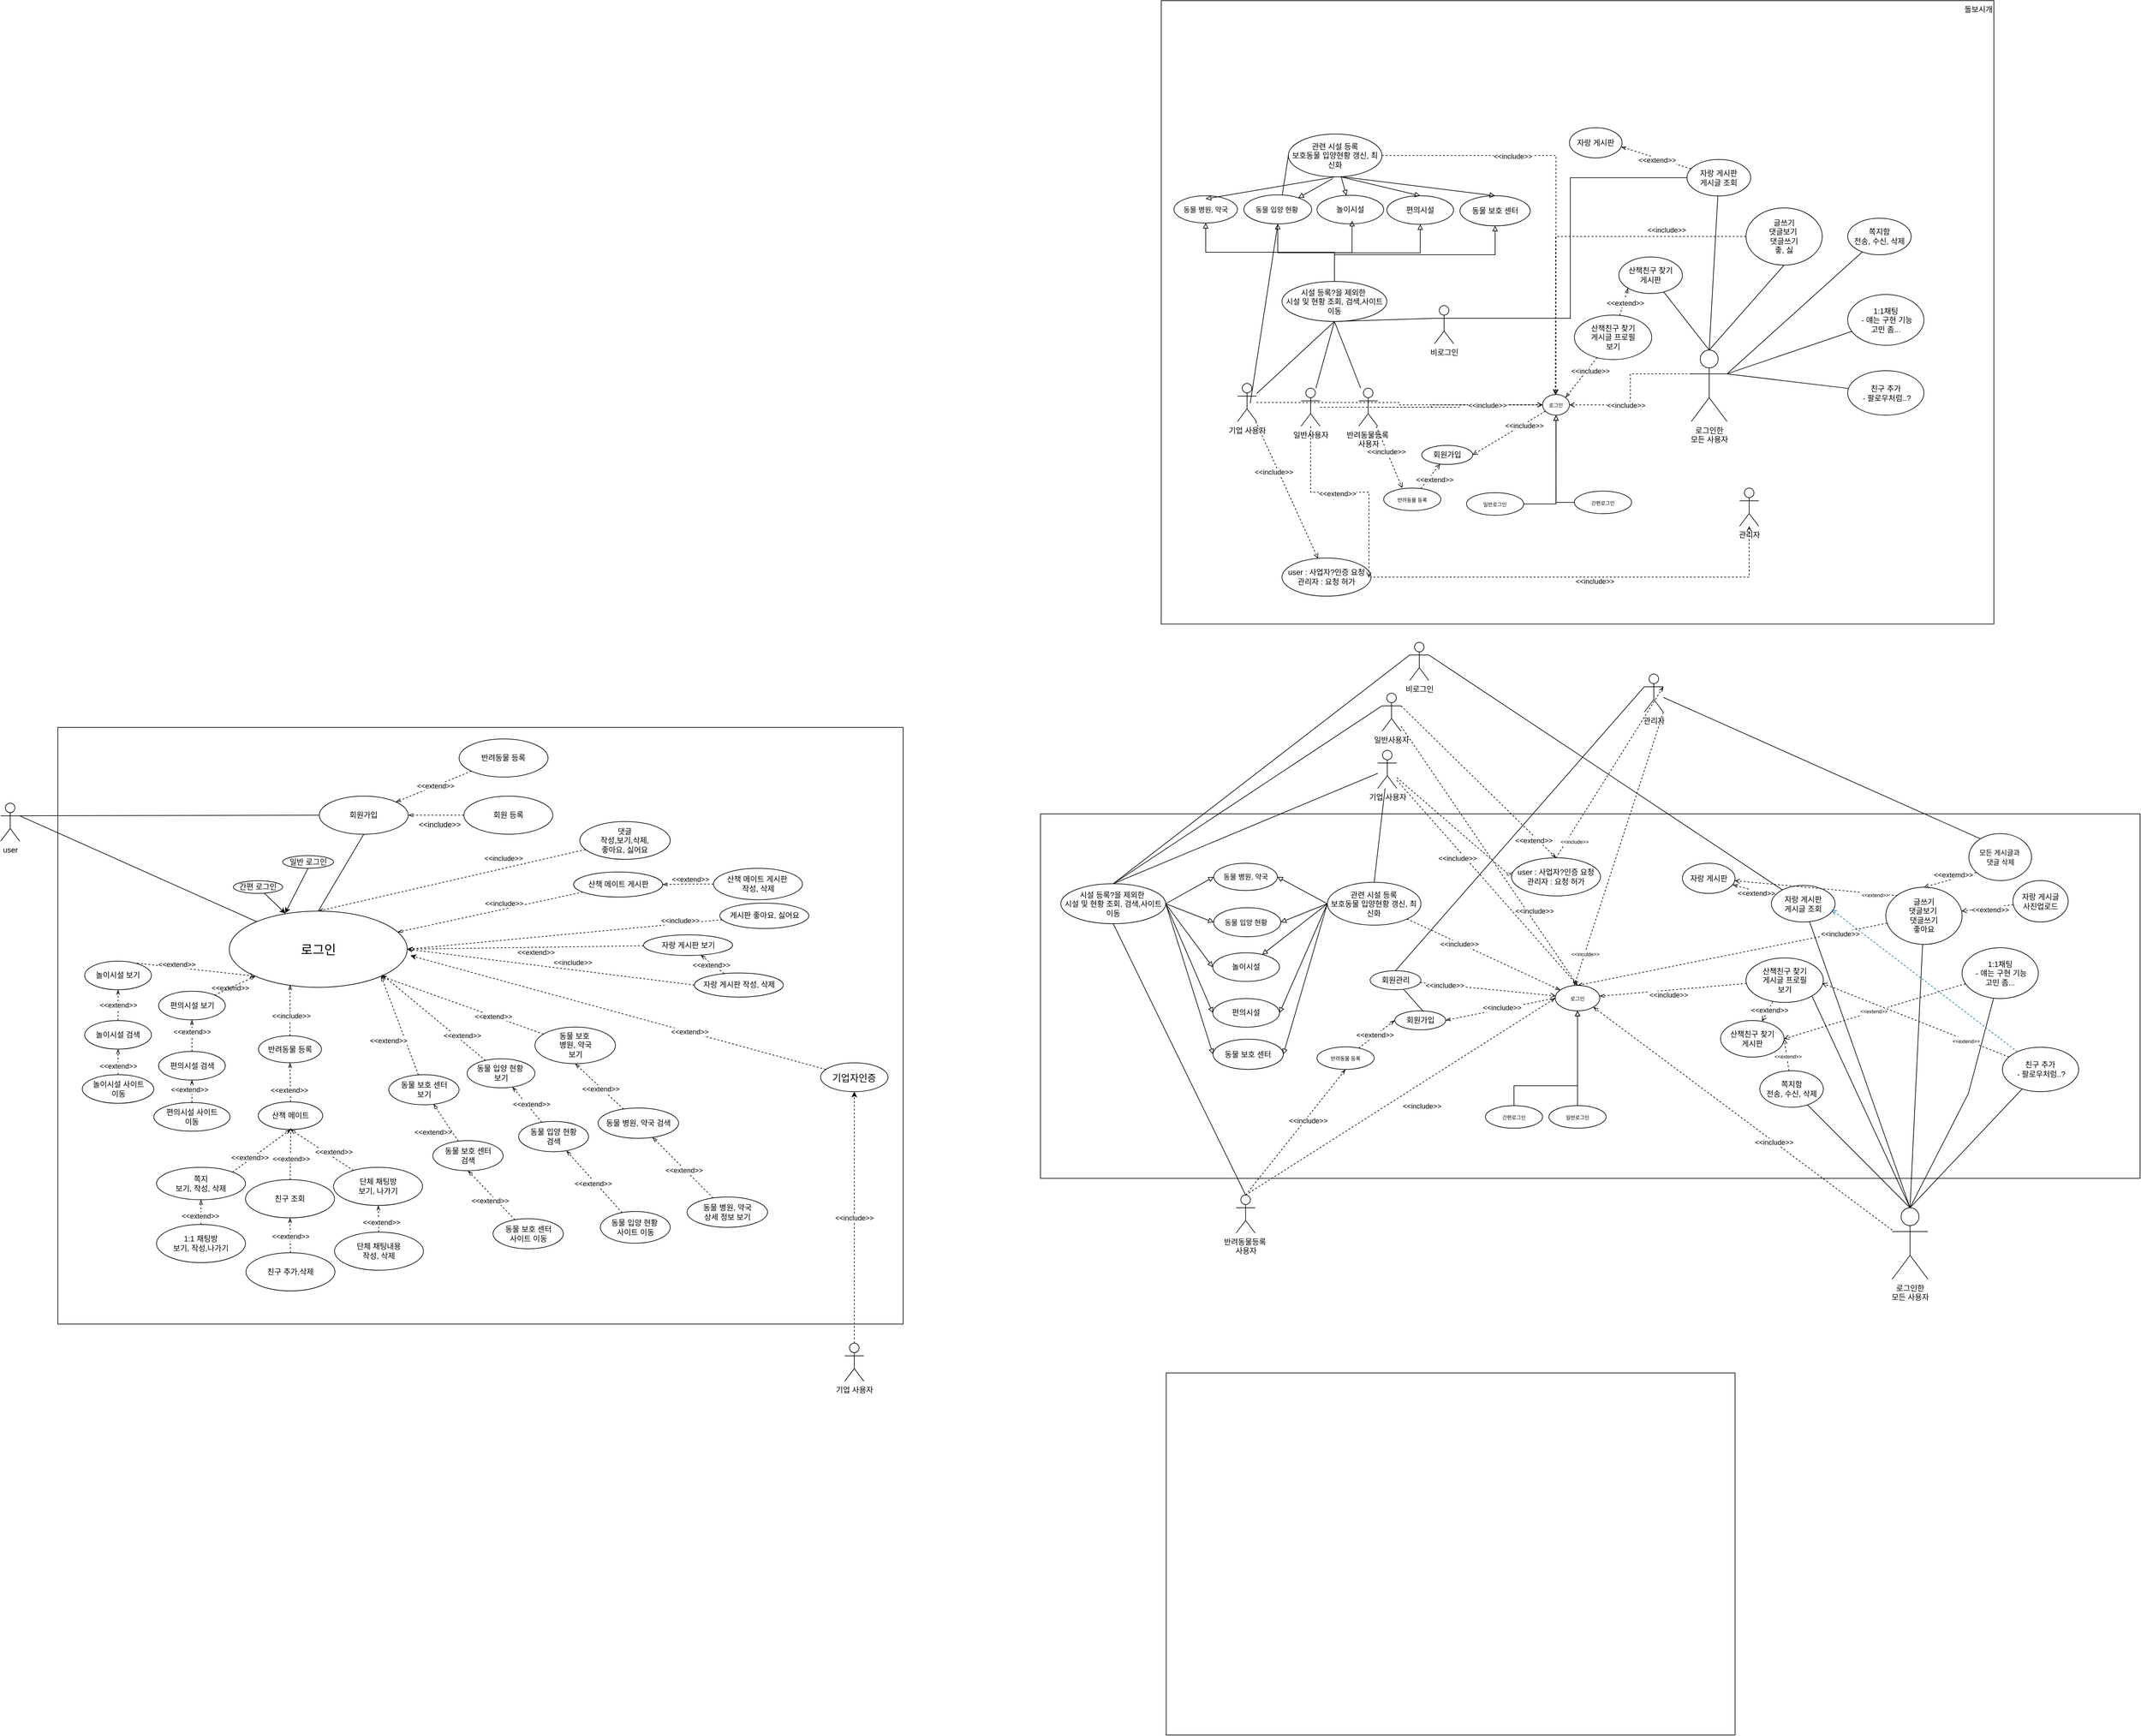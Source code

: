 <mxfile version="24.6.4" type="github">
  <diagram name="페이지-1" id="HnWExKhMApUpZiJSQxTT">
    <mxGraphModel dx="2883" dy="3214" grid="1" gridSize="10" guides="1" tooltips="1" connect="1" arrows="1" fold="1" page="1" pageScale="1" pageWidth="827" pageHeight="1169" math="0" shadow="0">
      <root>
        <mxCell id="0" />
        <mxCell id="1" parent="0" />
        <mxCell id="bdesN4s6TNE5Lq_mz9KG-25" value="" style="rounded=0;whiteSpace=wrap;html=1;" parent="1" vertex="1">
          <mxGeometry x="-916" y="-756.06" width="1330" height="939.13" as="geometry" />
        </mxCell>
        <mxCell id="fTAKo0mh-Dr0XNMO-xvE-21" value="돌보시개" style="rounded=0;whiteSpace=wrap;html=1;align=right;verticalAlign=top;" parent="1" vertex="1">
          <mxGeometry x="820" y="-1900" width="1310" height="981.25" as="geometry" />
        </mxCell>
        <mxCell id="fTAKo0mh-Dr0XNMO-xvE-23" style="rounded=0;orthogonalLoop=1;jettySize=auto;html=1;dashed=1;endArrow=openThin;endFill=0;" parent="1" source="fTAKo0mh-Dr0XNMO-xvE-12" target="fTAKo0mh-Dr0XNMO-xvE-22" edge="1">
          <mxGeometry relative="1" as="geometry" />
        </mxCell>
        <mxCell id="fTAKo0mh-Dr0XNMO-xvE-56" value="&amp;lt;&amp;lt;extend&amp;gt;&amp;gt;" style="edgeLabel;html=1;align=center;verticalAlign=middle;resizable=0;points=[];" parent="fTAKo0mh-Dr0XNMO-xvE-23" vertex="1" connectable="0">
          <mxGeometry x="-0.051" relative="1" as="geometry">
            <mxPoint as="offset" />
          </mxGeometry>
        </mxCell>
        <mxCell id="fTAKo0mh-Dr0XNMO-xvE-12" value="반려동물 등록" style="ellipse;whiteSpace=wrap;html=1;" parent="1" vertex="1">
          <mxGeometry x="-284.69" y="-737.93" width="140" height="60" as="geometry" />
        </mxCell>
        <mxCell id="fTAKo0mh-Dr0XNMO-xvE-31" style="rounded=0;orthogonalLoop=1;jettySize=auto;html=1;endArrow=none;endFill=0;entryX=1;entryY=0.333;entryDx=0;entryDy=0;entryPerimeter=0;exitX=0;exitY=0.5;exitDx=0;exitDy=0;" parent="1" source="fTAKo0mh-Dr0XNMO-xvE-22" target="fTAKo0mh-Dr0XNMO-xvE-28" edge="1">
          <mxGeometry relative="1" as="geometry">
            <mxPoint x="-456" y="-376.93" as="targetPoint" />
          </mxGeometry>
        </mxCell>
        <mxCell id="fTAKo0mh-Dr0XNMO-xvE-92" style="rounded=0;orthogonalLoop=1;jettySize=auto;html=1;exitX=0.5;exitY=1;exitDx=0;exitDy=0;entryX=0.5;entryY=0;entryDx=0;entryDy=0;endArrow=none;endFill=0;" parent="1" source="fTAKo0mh-Dr0XNMO-xvE-22" target="fTAKo0mh-Dr0XNMO-xvE-27" edge="1">
          <mxGeometry relative="1" as="geometry" />
        </mxCell>
        <mxCell id="fTAKo0mh-Dr0XNMO-xvE-22" value="회원가입" style="ellipse;whiteSpace=wrap;html=1;" parent="1" vertex="1">
          <mxGeometry x="-504.69" y="-647.93" width="140" height="60" as="geometry" />
        </mxCell>
        <mxCell id="fTAKo0mh-Dr0XNMO-xvE-29" value="" style="rounded=0;orthogonalLoop=1;jettySize=auto;html=1;endArrow=none;endFill=0;entryX=1;entryY=0.333;entryDx=0;entryDy=0;entryPerimeter=0;" parent="1" source="fTAKo0mh-Dr0XNMO-xvE-27" target="fTAKo0mh-Dr0XNMO-xvE-28" edge="1">
          <mxGeometry relative="1" as="geometry" />
        </mxCell>
        <mxCell id="fTAKo0mh-Dr0XNMO-xvE-27" value="&lt;font style=&quot;font-size: 20px;&quot;&gt;로그인&lt;/font&gt;" style="ellipse;whiteSpace=wrap;html=1;" parent="1" vertex="1">
          <mxGeometry x="-646.3" y="-466.93" width="280" height="120" as="geometry" />
        </mxCell>
        <mxCell id="fTAKo0mh-Dr0XNMO-xvE-28" value="user" style="shape=umlActor;verticalLabelPosition=bottom;verticalAlign=top;html=1;outlineConnect=0;" parent="1" vertex="1">
          <mxGeometry x="-1006" y="-636.93" width="30" height="60" as="geometry" />
        </mxCell>
        <mxCell id="fTAKo0mh-Dr0XNMO-xvE-60" style="rounded=0;orthogonalLoop=1;jettySize=auto;html=1;entryX=0.315;entryY=0.031;entryDx=0;entryDy=0;entryPerimeter=0;" parent="1" source="fTAKo0mh-Dr0XNMO-xvE-32" target="fTAKo0mh-Dr0XNMO-xvE-27" edge="1">
          <mxGeometry relative="1" as="geometry">
            <mxPoint x="-1289.18" y="-733.82" as="targetPoint" />
          </mxGeometry>
        </mxCell>
        <mxCell id="fTAKo0mh-Dr0XNMO-xvE-32" value="간편 로그인" style="ellipse;whiteSpace=wrap;html=1;" parent="1" vertex="1">
          <mxGeometry x="-639.75" y="-514.79" width="77.5" height="20" as="geometry" />
        </mxCell>
        <mxCell id="fTAKo0mh-Dr0XNMO-xvE-34" style="rounded=0;orthogonalLoop=1;jettySize=auto;html=1;exitX=0.5;exitY=1;exitDx=0;exitDy=0;entryX=0.314;entryY=0.027;entryDx=0;entryDy=0;entryPerimeter=0;" parent="1" source="fTAKo0mh-Dr0XNMO-xvE-33" target="fTAKo0mh-Dr0XNMO-xvE-27" edge="1">
          <mxGeometry relative="1" as="geometry">
            <mxPoint x="-1275.74" y="-701.18" as="targetPoint" />
          </mxGeometry>
        </mxCell>
        <mxCell id="fTAKo0mh-Dr0XNMO-xvE-33" value="일반 로그인" style="ellipse;whiteSpace=wrap;html=1;" parent="1" vertex="1">
          <mxGeometry x="-562.25" y="-554.3" width="80" height="20" as="geometry" />
        </mxCell>
        <mxCell id="fTAKo0mh-Dr0XNMO-xvE-37" style="rounded=0;orthogonalLoop=1;jettySize=auto;html=1;entryX=1;entryY=0.5;entryDx=0;entryDy=0;endArrow=openThin;endFill=0;dashed=1;" parent="1" source="fTAKo0mh-Dr0XNMO-xvE-36" target="fTAKo0mh-Dr0XNMO-xvE-22" edge="1">
          <mxGeometry relative="1" as="geometry" />
        </mxCell>
        <mxCell id="fTAKo0mh-Dr0XNMO-xvE-36" value="회원 등록" style="ellipse;whiteSpace=wrap;html=1;" parent="1" vertex="1">
          <mxGeometry x="-277.19" y="-647.93" width="140" height="60" as="geometry" />
        </mxCell>
        <mxCell id="fTAKo0mh-Dr0XNMO-xvE-38" value="&amp;lt;&amp;lt;include&amp;gt;&amp;gt;" style="text;html=1;align=center;verticalAlign=middle;whiteSpace=wrap;rounded=0;" parent="1" vertex="1">
          <mxGeometry x="-344.69" y="-617.93" width="60" height="30" as="geometry" />
        </mxCell>
        <mxCell id="fTAKo0mh-Dr0XNMO-xvE-40" value="&lt;span style=&quot;font-weight: normal;&quot;&gt;쪽지&lt;/span&gt;&lt;div&gt;&lt;span style=&quot;font-weight: normal;&quot;&gt;보기, 작성, 삭제&lt;/span&gt;&lt;/div&gt;" style="ellipse;whiteSpace=wrap;html=1;fontStyle=1" parent="1" vertex="1">
          <mxGeometry x="-760.75" y="-63.61" width="140" height="51" as="geometry" />
        </mxCell>
        <mxCell id="fTAKo0mh-Dr0XNMO-xvE-43" value="친구 추가,삭제" style="ellipse;whiteSpace=wrap;html=1;" parent="1" vertex="1">
          <mxGeometry x="-620" y="70.89" width="140" height="60" as="geometry" />
        </mxCell>
        <mxCell id="fTAKo0mh-Dr0XNMO-xvE-61" value="" style="rounded=0;orthogonalLoop=1;jettySize=auto;html=1;endArrow=openThin;endFill=0;dashed=1;endSize=7;entryX=1;entryY=0.5;entryDx=0;entryDy=0;" parent="1" source="fTAKo0mh-Dr0XNMO-xvE-51" target="fTAKo0mh-Dr0XNMO-xvE-27" edge="1">
          <mxGeometry relative="1" as="geometry">
            <mxPoint x="-239" y="-308.93" as="targetPoint" />
          </mxGeometry>
        </mxCell>
        <mxCell id="fTAKo0mh-Dr0XNMO-xvE-64" value="&amp;lt;&amp;lt;extend&amp;gt;&amp;gt;" style="edgeLabel;html=1;align=center;verticalAlign=middle;resizable=0;points=[];" parent="fTAKo0mh-Dr0XNMO-xvE-61" vertex="1" connectable="0">
          <mxGeometry x="0.072" y="-4" relative="1" as="geometry">
            <mxPoint x="30" y="11" as="offset" />
          </mxGeometry>
        </mxCell>
        <mxCell id="fTAKo0mh-Dr0XNMO-xvE-51" value="자랑 게시판 보기" style="ellipse;whiteSpace=wrap;html=1;" parent="1" vertex="1">
          <mxGeometry x="5.53" y="-429.55" width="140" height="32.5" as="geometry" />
        </mxCell>
        <mxCell id="fTAKo0mh-Dr0XNMO-xvE-62" value="" style="rounded=0;orthogonalLoop=1;jettySize=auto;html=1;dashed=1;endArrow=openThin;endFill=0;" parent="1" source="fTAKo0mh-Dr0XNMO-xvE-57" target="fTAKo0mh-Dr0XNMO-xvE-51" edge="1">
          <mxGeometry relative="1" as="geometry" />
        </mxCell>
        <mxCell id="fTAKo0mh-Dr0XNMO-xvE-63" value="&amp;lt;&amp;lt;extend&amp;gt;&amp;gt;" style="edgeLabel;html=1;align=center;verticalAlign=middle;resizable=0;points=[];" parent="fTAKo0mh-Dr0XNMO-xvE-62" vertex="1" connectable="0">
          <mxGeometry x="0.156" y="-2" relative="1" as="geometry">
            <mxPoint y="5" as="offset" />
          </mxGeometry>
        </mxCell>
        <mxCell id="fTAKo0mh-Dr0XNMO-xvE-57" value="자랑 게시판&amp;nbsp;&lt;span style=&quot;background-color: initial;&quot;&gt;작성, 삭제&lt;/span&gt;" style="ellipse;whiteSpace=wrap;html=1;" parent="1" vertex="1">
          <mxGeometry x="85.53" y="-369.55" width="140" height="38" as="geometry" />
        </mxCell>
        <mxCell id="fTAKo0mh-Dr0XNMO-xvE-67" value="" style="rounded=0;orthogonalLoop=1;jettySize=auto;html=1;dashed=1;exitX=0.5;exitY=0;exitDx=0;exitDy=0;endArrow=openThin;endFill=0;entryX=0.5;entryY=1;entryDx=0;entryDy=0;" parent="1" source="fTAKo0mh-Dr0XNMO-xvE-43" target="bdesN4s6TNE5Lq_mz9KG-13" edge="1">
          <mxGeometry relative="1" as="geometry">
            <mxPoint x="-1022.25" y="-240.61" as="sourcePoint" />
            <mxPoint x="-550.75" y="-119.11" as="targetPoint" />
            <Array as="points" />
          </mxGeometry>
        </mxCell>
        <mxCell id="fTAKo0mh-Dr0XNMO-xvE-99" value="&amp;lt;&amp;lt;extend&amp;gt;&amp;gt;" style="edgeLabel;html=1;align=center;verticalAlign=middle;resizable=0;points=[];" parent="fTAKo0mh-Dr0XNMO-xvE-67" vertex="1" connectable="0">
          <mxGeometry x="0.041" y="-2" relative="1" as="geometry">
            <mxPoint x="-2" y="2" as="offset" />
          </mxGeometry>
        </mxCell>
        <mxCell id="fTAKo0mh-Dr0XNMO-xvE-68" value="" style="rounded=0;orthogonalLoop=1;jettySize=auto;html=1;dashed=1;exitX=1;exitY=0;exitDx=0;exitDy=0;endArrow=openThin;endFill=0;entryX=0.5;entryY=1;entryDx=0;entryDy=0;" parent="1" source="fTAKo0mh-Dr0XNMO-xvE-40" target="fTAKo0mh-Dr0XNMO-xvE-93" edge="1">
          <mxGeometry relative="1" as="geometry">
            <mxPoint x="-502.25" y="61.39" as="sourcePoint" />
            <mxPoint x="-559.25" y="-99.11" as="targetPoint" />
          </mxGeometry>
        </mxCell>
        <mxCell id="fTAKo0mh-Dr0XNMO-xvE-70" style="rounded=0;orthogonalLoop=1;jettySize=auto;html=1;dashed=1;endArrow=openThin;endFill=0;" parent="1" source="fTAKo0mh-Dr0XNMO-xvE-69" target="fTAKo0mh-Dr0XNMO-xvE-27" edge="1">
          <mxGeometry relative="1" as="geometry" />
        </mxCell>
        <mxCell id="fTAKo0mh-Dr0XNMO-xvE-71" value="&amp;lt;&amp;lt;include&amp;gt;&amp;gt;" style="edgeLabel;html=1;align=center;verticalAlign=middle;resizable=0;points=[];" parent="fTAKo0mh-Dr0XNMO-xvE-70" vertex="1" connectable="0">
          <mxGeometry x="-0.216" relative="1" as="geometry">
            <mxPoint x="-10" y="-7" as="offset" />
          </mxGeometry>
        </mxCell>
        <mxCell id="fTAKo0mh-Dr0XNMO-xvE-69" value="산책 메이트 게시판" style="ellipse;whiteSpace=wrap;html=1;" parent="1" vertex="1">
          <mxGeometry x="-104.47" y="-528.55" width="140" height="39.5" as="geometry" />
        </mxCell>
        <mxCell id="fTAKo0mh-Dr0XNMO-xvE-73" value="" style="edgeStyle=orthogonalEdgeStyle;rounded=0;orthogonalLoop=1;jettySize=auto;html=1;dashed=1;endArrow=openThin;endFill=0;" parent="1" source="fTAKo0mh-Dr0XNMO-xvE-72" target="fTAKo0mh-Dr0XNMO-xvE-69" edge="1">
          <mxGeometry relative="1" as="geometry" />
        </mxCell>
        <mxCell id="fTAKo0mh-Dr0XNMO-xvE-74" value="&amp;lt;&amp;lt;extend&amp;gt;&amp;gt;" style="edgeLabel;html=1;align=center;verticalAlign=middle;resizable=0;points=[];" parent="fTAKo0mh-Dr0XNMO-xvE-73" vertex="1" connectable="0">
          <mxGeometry x="0.29" y="4" relative="1" as="geometry">
            <mxPoint x="14" y="-13" as="offset" />
          </mxGeometry>
        </mxCell>
        <mxCell id="fTAKo0mh-Dr0XNMO-xvE-72" value="산책 메이트 게시판&amp;nbsp;&lt;div&gt;작성,&amp;nbsp;&lt;span style=&quot;background-color: initial;&quot;&gt;삭제&lt;/span&gt;&lt;/div&gt;" style="ellipse;whiteSpace=wrap;html=1;" parent="1" vertex="1">
          <mxGeometry x="115.53" y="-534.3" width="140" height="49.5" as="geometry" />
        </mxCell>
        <mxCell id="fTAKo0mh-Dr0XNMO-xvE-78" value="게시판 좋아요, 싫어요" style="ellipse;whiteSpace=wrap;html=1;" parent="1" vertex="1">
          <mxGeometry x="125.53" y="-479.55" width="140" height="40" as="geometry" />
        </mxCell>
        <mxCell id="fTAKo0mh-Dr0XNMO-xvE-79" style="rounded=0;orthogonalLoop=1;jettySize=auto;html=1;entryX=1;entryY=0.5;entryDx=0;entryDy=0;dashed=1;endArrow=openThin;endFill=0;" parent="1" source="fTAKo0mh-Dr0XNMO-xvE-78" target="fTAKo0mh-Dr0XNMO-xvE-27" edge="1">
          <mxGeometry relative="1" as="geometry" />
        </mxCell>
        <mxCell id="fTAKo0mh-Dr0XNMO-xvE-80" value="&amp;lt;&amp;lt;include&amp;gt;&amp;gt;" style="edgeLabel;html=1;align=center;verticalAlign=middle;resizable=0;points=[];" parent="1" vertex="1" connectable="0">
          <mxGeometry x="45.53" y="-489.05" as="geometry">
            <mxPoint x="17" y="37" as="offset" />
          </mxGeometry>
        </mxCell>
        <mxCell id="fTAKo0mh-Dr0XNMO-xvE-82" style="rounded=0;orthogonalLoop=1;jettySize=auto;html=1;entryX=0.5;entryY=0;entryDx=0;entryDy=0;dashed=1;endArrow=openThin;endFill=0;" parent="1" source="fTAKo0mh-Dr0XNMO-xvE-81" target="fTAKo0mh-Dr0XNMO-xvE-27" edge="1">
          <mxGeometry relative="1" as="geometry">
            <mxPoint x="-545.995" y="-580.356" as="targetPoint" />
          </mxGeometry>
        </mxCell>
        <mxCell id="fTAKo0mh-Dr0XNMO-xvE-81" value="댓글&lt;div&gt;작성,보기,삭제,&lt;/div&gt;&lt;div&gt;좋아요, 싫어요&lt;/div&gt;" style="ellipse;whiteSpace=wrap;html=1;" parent="1" vertex="1">
          <mxGeometry x="-94.69" y="-607.93" width="142.2" height="59.5" as="geometry" />
        </mxCell>
        <mxCell id="fTAKo0mh-Dr0XNMO-xvE-83" value="&amp;lt;&amp;lt;include&amp;gt;&amp;gt;" style="edgeLabel;html=1;align=center;verticalAlign=middle;resizable=0;points=[];" parent="1" vertex="1" connectable="0">
          <mxGeometry x="-175.999" y="-508.799" as="geometry">
            <mxPoint x="-39" y="-41" as="offset" />
          </mxGeometry>
        </mxCell>
        <mxCell id="fTAKo0mh-Dr0XNMO-xvE-93" value="산책 메이트" style="ellipse;whiteSpace=wrap;html=1;" parent="1" vertex="1">
          <mxGeometry x="-600.75" y="-166.61" width="101.5" height="43.5" as="geometry" />
        </mxCell>
        <mxCell id="fTAKo0mh-Dr0XNMO-xvE-95" value="" style="rounded=0;orthogonalLoop=1;jettySize=auto;html=1;dashed=1;exitX=0.5;exitY=0;exitDx=0;exitDy=0;entryX=0.5;entryY=1;entryDx=0;entryDy=0;endArrow=openThin;endFill=0;" parent="1" source="fTAKo0mh-Dr0XNMO-xvE-93" target="fTAKo0mh-Dr0XNMO-xvE-102" edge="1">
          <mxGeometry relative="1" as="geometry">
            <mxPoint x="-480.75" y="-111.61" as="sourcePoint" />
            <mxPoint x="-551.165" y="-201.61" as="targetPoint" />
          </mxGeometry>
        </mxCell>
        <mxCell id="fTAKo0mh-Dr0XNMO-xvE-106" style="rounded=0;orthogonalLoop=1;jettySize=auto;html=1;entryX=0.5;entryY=1;entryDx=0;entryDy=0;dashed=1;endArrow=openThin;endFill=0;" parent="1" source="fTAKo0mh-Dr0XNMO-xvE-101" target="fTAKo0mh-Dr0XNMO-xvE-93" edge="1">
          <mxGeometry relative="1" as="geometry">
            <mxPoint x="-559.25" y="-99.11" as="targetPoint" />
          </mxGeometry>
        </mxCell>
        <mxCell id="fTAKo0mh-Dr0XNMO-xvE-107" value="&amp;lt;&amp;lt;extend&amp;gt;&amp;gt;" style="edgeLabel;html=1;align=center;verticalAlign=middle;resizable=0;points=[];" parent="fTAKo0mh-Dr0XNMO-xvE-106" vertex="1" connectable="0">
          <mxGeometry x="-0.017" y="3" relative="1" as="geometry">
            <mxPoint x="19" y="-1" as="offset" />
          </mxGeometry>
        </mxCell>
        <mxCell id="fTAKo0mh-Dr0XNMO-xvE-101" value="단체 채팅방&lt;div&gt;보기, 나가기&lt;/div&gt;" style="ellipse;whiteSpace=wrap;html=1;" parent="1" vertex="1">
          <mxGeometry x="-482.25" y="-63.61" width="140" height="60" as="geometry" />
        </mxCell>
        <mxCell id="fTAKo0mh-Dr0XNMO-xvE-103" style="rounded=0;orthogonalLoop=1;jettySize=auto;html=1;dashed=1;endArrow=openThin;endFill=0;entryX=0.342;entryY=0.968;entryDx=0;entryDy=0;entryPerimeter=0;" parent="1" source="fTAKo0mh-Dr0XNMO-xvE-102" target="fTAKo0mh-Dr0XNMO-xvE-27" edge="1">
          <mxGeometry relative="1" as="geometry">
            <mxPoint x="-550" y="-346.93" as="targetPoint" />
          </mxGeometry>
        </mxCell>
        <mxCell id="fTAKo0mh-Dr0XNMO-xvE-104" value="&amp;lt;&amp;lt;include&amp;gt;&amp;gt;" style="edgeLabel;html=1;align=center;verticalAlign=middle;resizable=0;points=[];" parent="fTAKo0mh-Dr0XNMO-xvE-103" vertex="1" connectable="0">
          <mxGeometry x="-0.102" relative="1" as="geometry">
            <mxPoint x="1" y="4" as="offset" />
          </mxGeometry>
        </mxCell>
        <mxCell id="fTAKo0mh-Dr0XNMO-xvE-102" value="반려동물 등록" style="ellipse;whiteSpace=wrap;html=1;" parent="1" vertex="1">
          <mxGeometry x="-600.34" y="-270.68" width="99.17" height="42.5" as="geometry" />
        </mxCell>
        <mxCell id="fTAKo0mh-Dr0XNMO-xvE-105" value="&amp;lt;&amp;lt;extend&amp;gt;&amp;gt;" style="edgeLabel;html=1;align=center;verticalAlign=middle;resizable=0;points=[];" parent="1" vertex="1" connectable="0">
          <mxGeometry x="-652.25" y="-61.61" as="geometry">
            <mxPoint x="38" y="-18" as="offset" />
          </mxGeometry>
        </mxCell>
        <mxCell id="fTAKo0mh-Dr0XNMO-xvE-119" style="rounded=0;orthogonalLoop=1;jettySize=auto;html=1;entryX=0;entryY=1;entryDx=0;entryDy=0;exitX=0.5;exitY=0;exitDx=0;exitDy=0;dashed=1;endArrow=open;endFill=0;" parent="1" source="fTAKo0mh-Dr0XNMO-xvE-118" target="fTAKo0mh-Dr0XNMO-xvE-27" edge="1">
          <mxGeometry relative="1" as="geometry">
            <mxPoint x="-422.69" y="-196.93" as="targetPoint" />
          </mxGeometry>
        </mxCell>
        <mxCell id="fTAKo0mh-Dr0XNMO-xvE-120" value="&amp;lt;&amp;lt;extend&amp;gt;&amp;gt;" style="edgeLabel;html=1;align=center;verticalAlign=middle;resizable=0;points=[];" parent="fTAKo0mh-Dr0XNMO-xvE-119" vertex="1" connectable="0">
          <mxGeometry x="0.141" y="2" relative="1" as="geometry">
            <mxPoint x="53" y="30" as="offset" />
          </mxGeometry>
        </mxCell>
        <mxCell id="fTAKo0mh-Dr0XNMO-xvE-118" value="놀이시설 보기" style="ellipse;whiteSpace=wrap;html=1;" parent="1" vertex="1">
          <mxGeometry x="-873.75" y="-388.18" width="105" height="45" as="geometry" />
        </mxCell>
        <mxCell id="fTAKo0mh-Dr0XNMO-xvE-122" style="rounded=0;orthogonalLoop=1;jettySize=auto;html=1;dashed=1;endArrow=openThin;endFill=0;" parent="1" source="fTAKo0mh-Dr0XNMO-xvE-121" target="fTAKo0mh-Dr0XNMO-xvE-118" edge="1">
          <mxGeometry relative="1" as="geometry" />
        </mxCell>
        <mxCell id="fTAKo0mh-Dr0XNMO-xvE-123" value="&amp;lt;&amp;lt;extend&amp;gt;&amp;gt;" style="edgeLabel;html=1;align=center;verticalAlign=middle;resizable=0;points=[];" parent="fTAKo0mh-Dr0XNMO-xvE-122" vertex="1" connectable="0">
          <mxGeometry x="-0.046" relative="1" as="geometry">
            <mxPoint y="-2" as="offset" />
          </mxGeometry>
        </mxCell>
        <mxCell id="fTAKo0mh-Dr0XNMO-xvE-121" value="놀이시설 검색" style="ellipse;whiteSpace=wrap;html=1;" parent="1" vertex="1">
          <mxGeometry x="-873.75" y="-294.68" width="105" height="45" as="geometry" />
        </mxCell>
        <mxCell id="fTAKo0mh-Dr0XNMO-xvE-124" value="놀이시설 사이트&lt;div&gt;이동&lt;/div&gt;" style="ellipse;whiteSpace=wrap;html=1;" parent="1" vertex="1">
          <mxGeometry x="-877.5" y="-209.43" width="112.5" height="45" as="geometry" />
        </mxCell>
        <mxCell id="fTAKo0mh-Dr0XNMO-xvE-125" style="rounded=0;orthogonalLoop=1;jettySize=auto;html=1;entryX=0.5;entryY=1;entryDx=0;entryDy=0;dashed=1;endArrow=openThin;endFill=0;" parent="1" source="fTAKo0mh-Dr0XNMO-xvE-124" target="fTAKo0mh-Dr0XNMO-xvE-121" edge="1">
          <mxGeometry relative="1" as="geometry" />
        </mxCell>
        <mxCell id="fTAKo0mh-Dr0XNMO-xvE-126" value="&amp;lt;&amp;lt;extend&amp;gt;&amp;gt;" style="edgeLabel;html=1;align=center;verticalAlign=middle;resizable=0;points=[];" parent="fTAKo0mh-Dr0XNMO-xvE-125" vertex="1" connectable="0">
          <mxGeometry x="-0.235" y="-1" relative="1" as="geometry">
            <mxPoint x="-1" y="2" as="offset" />
          </mxGeometry>
        </mxCell>
        <mxCell id="fTAKo0mh-Dr0XNMO-xvE-127" value="편의시설&amp;nbsp;보기" style="ellipse;whiteSpace=wrap;html=1;" parent="1" vertex="1">
          <mxGeometry x="-757.5" y="-340.7" width="105" height="45" as="geometry" />
        </mxCell>
        <mxCell id="fTAKo0mh-Dr0XNMO-xvE-130" style="rounded=0;orthogonalLoop=1;jettySize=auto;html=1;endArrow=openThin;endFill=0;dashed=1;entryX=0;entryY=1;entryDx=0;entryDy=0;" parent="1" source="fTAKo0mh-Dr0XNMO-xvE-127" target="fTAKo0mh-Dr0XNMO-xvE-27" edge="1">
          <mxGeometry relative="1" as="geometry">
            <mxPoint x="-422.69" y="-196.93" as="targetPoint" />
          </mxGeometry>
        </mxCell>
        <mxCell id="fTAKo0mh-Dr0XNMO-xvE-134" style="rounded=0;orthogonalLoop=1;jettySize=auto;html=1;endArrow=openThin;endFill=0;dashed=1;entryX=0.5;entryY=1;entryDx=0;entryDy=0;" parent="1" source="fTAKo0mh-Dr0XNMO-xvE-131" target="fTAKo0mh-Dr0XNMO-xvE-127" edge="1">
          <mxGeometry relative="1" as="geometry">
            <mxPoint x="-710.5" y="-293.95" as="targetPoint" />
          </mxGeometry>
        </mxCell>
        <mxCell id="fTAKo0mh-Dr0XNMO-xvE-137" value="&amp;lt;&amp;lt;extend&amp;gt;&amp;gt;" style="edgeLabel;html=1;align=center;verticalAlign=middle;resizable=0;points=[];" parent="fTAKo0mh-Dr0XNMO-xvE-134" vertex="1" connectable="0">
          <mxGeometry x="0.145" y="-1" relative="1" as="geometry">
            <mxPoint x="-25" y="-109" as="offset" />
          </mxGeometry>
        </mxCell>
        <mxCell id="fTAKo0mh-Dr0XNMO-xvE-131" value="편의시설 검색" style="ellipse;whiteSpace=wrap;html=1;" parent="1" vertex="1">
          <mxGeometry x="-757.5" y="-245.95" width="105" height="45" as="geometry" />
        </mxCell>
        <mxCell id="fTAKo0mh-Dr0XNMO-xvE-135" style="rounded=0;orthogonalLoop=1;jettySize=auto;html=1;entryX=0.5;entryY=1;entryDx=0;entryDy=0;endArrow=openThin;endFill=0;dashed=1;" parent="1" source="fTAKo0mh-Dr0XNMO-xvE-132" edge="1">
          <mxGeometry relative="1" as="geometry">
            <mxPoint x="-705" y="-200.95" as="targetPoint" />
          </mxGeometry>
        </mxCell>
        <mxCell id="fTAKo0mh-Dr0XNMO-xvE-132" value="편의시설 사이트&lt;div&gt;이동&lt;/div&gt;" style="ellipse;whiteSpace=wrap;html=1;" parent="1" vertex="1">
          <mxGeometry x="-765" y="-165.45" width="120" height="45" as="geometry" />
        </mxCell>
        <mxCell id="fTAKo0mh-Dr0XNMO-xvE-138" value="&amp;lt;&amp;lt;extend&amp;gt;&amp;gt;" style="edgeLabel;html=1;align=center;verticalAlign=middle;resizable=0;points=[];" parent="1" vertex="1" connectable="0">
          <mxGeometry x="-682.503" y="-245.95" as="geometry">
            <mxPoint x="-23" y="-31" as="offset" />
          </mxGeometry>
        </mxCell>
        <mxCell id="fTAKo0mh-Dr0XNMO-xvE-139" value="&amp;lt;&amp;lt;extend&amp;gt;&amp;gt;" style="edgeLabel;html=1;align=center;verticalAlign=middle;resizable=0;points=[];" parent="1" vertex="1" connectable="0">
          <mxGeometry x="-616.003" y="-196.93" as="geometry">
            <mxPoint x="-93" y="11" as="offset" />
          </mxGeometry>
        </mxCell>
        <mxCell id="fTAKo0mh-Dr0XNMO-xvE-142" value="" style="rounded=0;orthogonalLoop=1;jettySize=auto;html=1;dashed=1;endArrow=open;endFill=0;exitX=0;exitY=0.5;exitDx=0;exitDy=0;entryX=1;entryY=0.5;entryDx=0;entryDy=0;" parent="1" source="fTAKo0mh-Dr0XNMO-xvE-57" target="fTAKo0mh-Dr0XNMO-xvE-27" edge="1">
          <mxGeometry relative="1" as="geometry">
            <mxPoint x="-174.67" y="-284.43" as="sourcePoint" />
            <mxPoint x="37.672" y="77.07" as="targetPoint" />
          </mxGeometry>
        </mxCell>
        <mxCell id="fTAKo0mh-Dr0XNMO-xvE-143" value="&amp;lt;&amp;lt;include&amp;gt;&amp;gt;" style="edgeLabel;html=1;align=center;verticalAlign=middle;resizable=0;points=[];" parent="fTAKo0mh-Dr0XNMO-xvE-142" vertex="1" connectable="0">
          <mxGeometry x="-0.206" y="-2" relative="1" as="geometry">
            <mxPoint x="-12" y="-11" as="offset" />
          </mxGeometry>
        </mxCell>
        <mxCell id="fTAKo0mh-Dr0XNMO-xvE-152" value="" style="rounded=0;orthogonalLoop=1;jettySize=auto;html=1;endArrow=openThin;endFill=0;dashed=1;" parent="1" source="fTAKo0mh-Dr0XNMO-xvE-151" target="fTAKo0mh-Dr0XNMO-xvE-40" edge="1">
          <mxGeometry relative="1" as="geometry" />
        </mxCell>
        <mxCell id="fTAKo0mh-Dr0XNMO-xvE-151" value="1:1 채팅방&lt;div&gt;보기, 작성,나가기&lt;/div&gt;" style="ellipse;whiteSpace=wrap;html=1;" parent="1" vertex="1">
          <mxGeometry x="-760.75" y="26.39" width="140" height="60" as="geometry" />
        </mxCell>
        <mxCell id="fTAKo0mh-Dr0XNMO-xvE-155" value="" style="rounded=0;orthogonalLoop=1;jettySize=auto;html=1;endArrow=openThin;endFill=0;dashed=1;" parent="1" source="fTAKo0mh-Dr0XNMO-xvE-154" target="fTAKo0mh-Dr0XNMO-xvE-101" edge="1">
          <mxGeometry relative="1" as="geometry" />
        </mxCell>
        <mxCell id="fTAKo0mh-Dr0XNMO-xvE-154" value="단체 채팅내용&lt;div&gt;작성, 삭제&lt;/div&gt;" style="ellipse;whiteSpace=wrap;html=1;" parent="1" vertex="1">
          <mxGeometry x="-480.75" y="38.39" width="140" height="60" as="geometry" />
        </mxCell>
        <mxCell id="fTAKo0mh-Dr0XNMO-xvE-156" value="&amp;lt;&amp;lt;extend&amp;gt;&amp;gt;" style="edgeLabel;html=1;align=center;verticalAlign=middle;resizable=0;points=[];" parent="1" vertex="1" connectable="0">
          <mxGeometry x="-570.751" y="-139.112" as="geometry">
            <mxPoint x="19" y="-46" as="offset" />
          </mxGeometry>
        </mxCell>
        <mxCell id="fTAKo0mh-Dr0XNMO-xvE-157" value="동물 입양&amp;nbsp;&lt;span style=&quot;background-color: initial;&quot;&gt;현황&amp;nbsp;&lt;/span&gt;&lt;div&gt;보기&lt;br&gt;&lt;/div&gt;" style="ellipse;whiteSpace=wrap;html=1;" parent="1" vertex="1">
          <mxGeometry x="-272.06" y="-234.43" width="106.69" height="45.72" as="geometry" />
        </mxCell>
        <mxCell id="fTAKo0mh-Dr0XNMO-xvE-158" style="rounded=0;orthogonalLoop=1;jettySize=auto;html=1;dashed=1;endArrow=openThin;endFill=0;" parent="1" source="fTAKo0mh-Dr0XNMO-xvE-157" edge="1">
          <mxGeometry relative="1" as="geometry">
            <mxPoint x="-406" y="-366.93" as="targetPoint" />
          </mxGeometry>
        </mxCell>
        <mxCell id="fTAKo0mh-Dr0XNMO-xvE-159" value="&amp;lt;&amp;lt;extend&amp;gt;&amp;gt;" style="edgeLabel;html=1;align=center;verticalAlign=middle;resizable=0;points=[];" parent="1" vertex="1" connectable="0">
          <mxGeometry x="-255.996" y="-204.43" as="geometry">
            <mxPoint x="-24" y="-67" as="offset" />
          </mxGeometry>
        </mxCell>
        <mxCell id="fTAKo0mh-Dr0XNMO-xvE-162" value="동물 보호 센터&lt;div&gt;보기&lt;br&gt;&lt;/div&gt;" style="ellipse;whiteSpace=wrap;html=1;" parent="1" vertex="1">
          <mxGeometry x="-395.32" y="-209.43" width="110.63" height="47.41" as="geometry" />
        </mxCell>
        <mxCell id="fTAKo0mh-Dr0XNMO-xvE-163" style="rounded=0;orthogonalLoop=1;jettySize=auto;html=1;dashed=1;endArrow=openThin;endFill=0;entryX=1;entryY=1;entryDx=0;entryDy=0;" parent="1" source="fTAKo0mh-Dr0XNMO-xvE-162" target="fTAKo0mh-Dr0XNMO-xvE-27" edge="1">
          <mxGeometry relative="1" as="geometry">
            <mxPoint x="-172.69" y="-197.74" as="targetPoint" />
          </mxGeometry>
        </mxCell>
        <mxCell id="fTAKo0mh-Dr0XNMO-xvE-164" value="&amp;lt;&amp;lt;extend&amp;gt;&amp;gt;" style="edgeLabel;html=1;align=center;verticalAlign=middle;resizable=0;points=[];" parent="1" vertex="1" connectable="0">
          <mxGeometry x="-245.996" y="-120.45" as="geometry">
            <mxPoint x="-80" y="1" as="offset" />
          </mxGeometry>
        </mxCell>
        <mxCell id="fTAKo0mh-Dr0XNMO-xvE-166" style="rounded=0;orthogonalLoop=1;jettySize=auto;html=1;endArrow=openThin;endFill=0;dashed=1;" parent="1" source="fTAKo0mh-Dr0XNMO-xvE-165" target="fTAKo0mh-Dr0XNMO-xvE-162" edge="1">
          <mxGeometry relative="1" as="geometry" />
        </mxCell>
        <mxCell id="fTAKo0mh-Dr0XNMO-xvE-165" value="동물 보호 센터&lt;div&gt;검색&lt;/div&gt;" style="ellipse;whiteSpace=wrap;html=1;" parent="1" vertex="1">
          <mxGeometry x="-326" y="-105.63" width="110.63" height="47.41" as="geometry" />
        </mxCell>
        <mxCell id="fTAKo0mh-Dr0XNMO-xvE-168" style="rounded=0;orthogonalLoop=1;jettySize=auto;html=1;entryX=0.5;entryY=1;entryDx=0;entryDy=0;endArrow=openThin;endFill=0;dashed=1;" parent="1" source="fTAKo0mh-Dr0XNMO-xvE-167" target="fTAKo0mh-Dr0XNMO-xvE-165" edge="1">
          <mxGeometry relative="1" as="geometry" />
        </mxCell>
        <mxCell id="fTAKo0mh-Dr0XNMO-xvE-167" value="동물 보호 센터&lt;div&gt;사이트 이동&lt;/div&gt;" style="ellipse;whiteSpace=wrap;html=1;" parent="1" vertex="1">
          <mxGeometry x="-231.31" y="17.19" width="110.63" height="47.41" as="geometry" />
        </mxCell>
        <mxCell id="fTAKo0mh-Dr0XNMO-xvE-170" value="&amp;lt;&amp;lt;extend&amp;gt;&amp;gt;" style="edgeLabel;html=1;align=center;verticalAlign=middle;resizable=0;points=[];" parent="1" vertex="1" connectable="0">
          <mxGeometry x="-316.366" y="-264.43" as="geometry">
            <mxPoint x="-80" y="1" as="offset" />
          </mxGeometry>
        </mxCell>
        <mxCell id="fTAKo0mh-Dr0XNMO-xvE-171" value="&amp;lt;&amp;lt;extend&amp;gt;&amp;gt;" style="edgeLabel;html=1;align=center;verticalAlign=middle;resizable=0;points=[];" parent="1" vertex="1" connectable="0">
          <mxGeometry x="-155.996" y="-12.61" as="geometry">
            <mxPoint x="-80" y="1" as="offset" />
          </mxGeometry>
        </mxCell>
        <mxCell id="fTAKo0mh-Dr0XNMO-xvE-172" value="&amp;lt;&amp;lt;extend&amp;gt;&amp;gt;" style="edgeLabel;html=1;align=center;verticalAlign=middle;resizable=0;points=[];" parent="1" vertex="1" connectable="0">
          <mxGeometry x="-730.75" y="30.89" as="geometry">
            <mxPoint x="38" y="-18" as="offset" />
          </mxGeometry>
        </mxCell>
        <mxCell id="fTAKo0mh-Dr0XNMO-xvE-173" value="&amp;lt;&amp;lt;extend&amp;gt;&amp;gt;" style="edgeLabel;html=1;align=center;verticalAlign=middle;resizable=0;points=[];" parent="1" vertex="1" connectable="0">
          <mxGeometry x="-445.75" y="40.89" as="geometry">
            <mxPoint x="38" y="-18" as="offset" />
          </mxGeometry>
        </mxCell>
        <mxCell id="fTAKo0mh-Dr0XNMO-xvE-178" value="" style="rounded=0;orthogonalLoop=1;jettySize=auto;html=1;endArrow=openThin;endFill=0;dashed=1;" parent="1" source="fTAKo0mh-Dr0XNMO-xvE-175" target="fTAKo0mh-Dr0XNMO-xvE-157" edge="1">
          <mxGeometry relative="1" as="geometry" />
        </mxCell>
        <mxCell id="fTAKo0mh-Dr0XNMO-xvE-175" value="동물 입양&amp;nbsp;&lt;span style=&quot;background-color: initial;&quot;&gt;현황&lt;/span&gt;&lt;div&gt;&lt;span style=&quot;background-color: initial;&quot;&gt;검색&lt;/span&gt;&lt;/div&gt;" style="ellipse;whiteSpace=wrap;html=1;" parent="1" vertex="1">
          <mxGeometry x="-191.0" y="-135.93" width="110" height="47.75" as="geometry" />
        </mxCell>
        <mxCell id="fTAKo0mh-Dr0XNMO-xvE-177" value="" style="rounded=0;orthogonalLoop=1;jettySize=auto;html=1;endArrow=openThin;endFill=0;dashed=1;" parent="1" source="fTAKo0mh-Dr0XNMO-xvE-176" target="fTAKo0mh-Dr0XNMO-xvE-175" edge="1">
          <mxGeometry relative="1" as="geometry" />
        </mxCell>
        <mxCell id="fTAKo0mh-Dr0XNMO-xvE-176" value="동물 입양&amp;nbsp;&lt;span style=&quot;background-color: initial;&quot;&gt;현황&amp;nbsp;&lt;/span&gt;&lt;div&gt;사이트 이동&lt;/div&gt;" style="ellipse;whiteSpace=wrap;html=1;" parent="1" vertex="1">
          <mxGeometry x="-62.49" y="5.89" width="110" height="50" as="geometry" />
        </mxCell>
        <mxCell id="fTAKo0mh-Dr0XNMO-xvE-179" value="&amp;lt;&amp;lt;extend&amp;gt;&amp;gt;" style="edgeLabel;html=1;align=center;verticalAlign=middle;resizable=0;points=[];" parent="1" vertex="1" connectable="0">
          <mxGeometry x="-90.996" y="-164.43" as="geometry">
            <mxPoint x="-80" y="1" as="offset" />
          </mxGeometry>
        </mxCell>
        <mxCell id="fTAKo0mh-Dr0XNMO-xvE-180" value="&amp;lt;&amp;lt;extend&amp;gt;&amp;gt;" style="edgeLabel;html=1;align=center;verticalAlign=middle;resizable=0;points=[];" parent="1" vertex="1" connectable="0">
          <mxGeometry x="5.534" y="-39.68" as="geometry">
            <mxPoint x="-80" y="1" as="offset" />
          </mxGeometry>
        </mxCell>
        <mxCell id="fTAKo0mh-Dr0XNMO-xvE-181" value="동물 보호&amp;nbsp;&lt;div&gt;병원, 약국&lt;div&gt;보기&lt;br&gt;&lt;/div&gt;&lt;/div&gt;" style="ellipse;whiteSpace=wrap;html=1;" parent="1" vertex="1">
          <mxGeometry x="-165.37" y="-284.43" width="126.69" height="57.72" as="geometry" />
        </mxCell>
        <mxCell id="fTAKo0mh-Dr0XNMO-xvE-182" style="rounded=0;orthogonalLoop=1;jettySize=auto;html=1;entryX=1;entryY=1;entryDx=0;entryDy=0;dashed=1;endArrow=openThin;endFill=0;" parent="1" source="fTAKo0mh-Dr0XNMO-xvE-181" target="fTAKo0mh-Dr0XNMO-xvE-27" edge="1">
          <mxGeometry relative="1" as="geometry">
            <mxPoint x="-73.695" y="-215.314" as="targetPoint" />
          </mxGeometry>
        </mxCell>
        <mxCell id="fTAKo0mh-Dr0XNMO-xvE-183" value="&amp;lt;&amp;lt;extend&amp;gt;&amp;gt;" style="edgeLabel;html=1;align=center;verticalAlign=middle;resizable=0;points=[];" parent="1" vertex="1" connectable="0">
          <mxGeometry x="-207.186" y="-234.43" as="geometry">
            <mxPoint x="-24" y="-67" as="offset" />
          </mxGeometry>
        </mxCell>
        <mxCell id="fTAKo0mh-Dr0XNMO-xvE-185" style="rounded=0;orthogonalLoop=1;jettySize=auto;html=1;entryX=0.5;entryY=1;entryDx=0;entryDy=0;dashed=1;endArrow=openThin;endFill=0;" parent="1" source="fTAKo0mh-Dr0XNMO-xvE-184" target="fTAKo0mh-Dr0XNMO-xvE-181" edge="1">
          <mxGeometry relative="1" as="geometry" />
        </mxCell>
        <mxCell id="fTAKo0mh-Dr0XNMO-xvE-184" value="동물 병원, 약국 검색" style="ellipse;whiteSpace=wrap;html=1;" parent="1" vertex="1">
          <mxGeometry x="-66.0" y="-157.02" width="126.69" height="47.75" as="geometry" />
        </mxCell>
        <mxCell id="fTAKo0mh-Dr0XNMO-xvE-186" value="&amp;lt;&amp;lt;extend&amp;gt;&amp;gt;" style="edgeLabel;html=1;align=center;verticalAlign=middle;resizable=0;points=[];" parent="1" vertex="1" connectable="0">
          <mxGeometry x="-38.676" y="-120.45" as="geometry">
            <mxPoint x="-24" y="-67" as="offset" />
          </mxGeometry>
        </mxCell>
        <mxCell id="fTAKo0mh-Dr0XNMO-xvE-194" style="rounded=0;orthogonalLoop=1;jettySize=auto;html=1;entryX=0.5;entryY=1;entryDx=0;entryDy=0;dashed=1;" parent="1" source="fTAKo0mh-Dr0XNMO-xvE-187" target="fTAKo0mh-Dr0XNMO-xvE-191" edge="1">
          <mxGeometry relative="1" as="geometry">
            <mxPoint x="339.885" y="-56.93" as="targetPoint" />
          </mxGeometry>
        </mxCell>
        <mxCell id="fTAKo0mh-Dr0XNMO-xvE-195" value="&amp;lt;&amp;lt;include&amp;gt;&amp;gt;" style="edgeLabel;html=1;align=center;verticalAlign=middle;resizable=0;points=[];" parent="fTAKo0mh-Dr0XNMO-xvE-194" vertex="1" connectable="0">
          <mxGeometry x="-0.103" y="3" relative="1" as="geometry">
            <mxPoint x="3" y="-20" as="offset" />
          </mxGeometry>
        </mxCell>
        <mxCell id="fTAKo0mh-Dr0XNMO-xvE-187" value="기업 사용자" style="shape=umlActor;verticalLabelPosition=bottom;verticalAlign=top;html=1;outlineConnect=0;" parent="1" vertex="1">
          <mxGeometry x="322.08" y="213.07" width="30" height="60" as="geometry" />
        </mxCell>
        <mxCell id="fTAKo0mh-Dr0XNMO-xvE-191" value="&lt;font style=&quot;font-size: 15px;&quot;&gt;기업자인증&lt;/font&gt;" style="ellipse;whiteSpace=wrap;html=1;" parent="1" vertex="1">
          <mxGeometry x="284" y="-228.18" width="106.17" height="45.5" as="geometry" />
        </mxCell>
        <mxCell id="fTAKo0mh-Dr0XNMO-xvE-192" style="rounded=0;orthogonalLoop=1;jettySize=auto;html=1;entryX=1.018;entryY=0.584;entryDx=0;entryDy=0;entryPerimeter=0;dashed=1;" parent="1" source="fTAKo0mh-Dr0XNMO-xvE-191" target="fTAKo0mh-Dr0XNMO-xvE-27" edge="1">
          <mxGeometry relative="1" as="geometry" />
        </mxCell>
        <mxCell id="fTAKo0mh-Dr0XNMO-xvE-193" value="&amp;lt;&amp;lt;extend&amp;gt;&amp;gt;" style="edgeLabel;html=1;align=center;verticalAlign=middle;resizable=0;points=[];" parent="fTAKo0mh-Dr0XNMO-xvE-192" vertex="1" connectable="0">
          <mxGeometry x="-0.399" y="3" relative="1" as="geometry">
            <mxPoint x="-18" y="-9" as="offset" />
          </mxGeometry>
        </mxCell>
        <mxCell id="fTAKo0mh-Dr0XNMO-xvE-200" value="" style="rounded=0;orthogonalLoop=1;jettySize=auto;html=1;dashed=1;endArrow=openThin;endFill=0;" parent="1" source="fTAKo0mh-Dr0XNMO-xvE-198" target="fTAKo0mh-Dr0XNMO-xvE-184" edge="1">
          <mxGeometry relative="1" as="geometry" />
        </mxCell>
        <mxCell id="fTAKo0mh-Dr0XNMO-xvE-201" value="&amp;lt;&amp;lt;extend&amp;gt;&amp;gt;" style="edgeLabel;html=1;align=center;verticalAlign=middle;resizable=0;points=[];" parent="fTAKo0mh-Dr0XNMO-xvE-200" vertex="1" connectable="0">
          <mxGeometry x="-0.059" y="2" relative="1" as="geometry">
            <mxPoint as="offset" />
          </mxGeometry>
        </mxCell>
        <mxCell id="fTAKo0mh-Dr0XNMO-xvE-198" value="동물 병원, 약국&lt;div&gt;상세 정보 보기&lt;/div&gt;" style="ellipse;whiteSpace=wrap;html=1;" parent="1" vertex="1">
          <mxGeometry x="74.0" y="-16.86" width="126.69" height="47.75" as="geometry" />
        </mxCell>
        <mxCell id="l0ZNN0b_UB8mqChhfX1S-20" style="rounded=0;orthogonalLoop=1;jettySize=auto;html=1;endArrow=open;endFill=0;dashed=1;" parent="1" source="l0ZNN0b_UB8mqChhfX1S-1" target="l0ZNN0b_UB8mqChhfX1S-17" edge="1">
          <mxGeometry relative="1" as="geometry" />
        </mxCell>
        <mxCell id="l0ZNN0b_UB8mqChhfX1S-21" value="&amp;lt;&amp;lt;include&amp;gt;&amp;gt;" style="edgeLabel;html=1;align=center;verticalAlign=middle;resizable=0;points=[];" parent="l0ZNN0b_UB8mqChhfX1S-20" vertex="1" connectable="0">
          <mxGeometry x="-0.4" y="-1" relative="1" as="geometry">
            <mxPoint y="14" as="offset" />
          </mxGeometry>
        </mxCell>
        <mxCell id="l0ZNN0b_UB8mqChhfX1S-45" style="rounded=0;orthogonalLoop=1;jettySize=auto;html=1;entryX=0.5;entryY=1;entryDx=0;entryDy=0;elbow=vertical;endArrow=none;endFill=0;" parent="1" source="l0ZNN0b_UB8mqChhfX1S-1" target="l0ZNN0b_UB8mqChhfX1S-41" edge="1">
          <mxGeometry relative="1" as="geometry" />
        </mxCell>
        <mxCell id="l0ZNN0b_UB8mqChhfX1S-49" style="rounded=0;orthogonalLoop=1;jettySize=auto;html=1;entryX=0;entryY=0.5;entryDx=0;entryDy=0;endArrow=none;endFill=0;" parent="1" target="l0ZNN0b_UB8mqChhfX1S-48" edge="1">
          <mxGeometry relative="1" as="geometry">
            <mxPoint x="960.0" y="-1266.1" as="sourcePoint" />
            <mxPoint x="1010.0" y="-1654.895" as="targetPoint" />
          </mxGeometry>
        </mxCell>
        <mxCell id="l0ZNN0b_UB8mqChhfX1S-51" style="edgeStyle=orthogonalEdgeStyle;rounded=0;orthogonalLoop=1;jettySize=auto;html=1;entryX=0;entryY=0.5;entryDx=0;entryDy=0;dashed=1;endArrow=open;endFill=0;" parent="1" source="l0ZNN0b_UB8mqChhfX1S-1" target="l0ZNN0b_UB8mqChhfX1S-14" edge="1">
          <mxGeometry relative="1" as="geometry" />
        </mxCell>
        <mxCell id="l0ZNN0b_UB8mqChhfX1S-1" value="기업 사용자" style="shape=umlActor;verticalLabelPosition=bottom;verticalAlign=top;html=1;outlineConnect=0;" parent="1" vertex="1">
          <mxGeometry x="940" y="-1297.5" width="30" height="60" as="geometry" />
        </mxCell>
        <mxCell id="l0ZNN0b_UB8mqChhfX1S-44" style="rounded=0;orthogonalLoop=1;jettySize=auto;html=1;entryX=0.5;entryY=1;entryDx=0;entryDy=0;endArrow=none;endFill=0;exitX=0;exitY=0.333;exitDx=0;exitDy=0;exitPerimeter=0;" parent="1" source="l0ZNN0b_UB8mqChhfX1S-2" target="l0ZNN0b_UB8mqChhfX1S-41" edge="1">
          <mxGeometry relative="1" as="geometry" />
        </mxCell>
        <mxCell id="l0ZNN0b_UB8mqChhfX1S-2" value="비로그인" style="shape=umlActor;verticalLabelPosition=bottom;verticalAlign=top;html=1;outlineConnect=0;" parent="1" vertex="1">
          <mxGeometry x="1250" y="-1420" width="30" height="60" as="geometry" />
        </mxCell>
        <mxCell id="l0ZNN0b_UB8mqChhfX1S-46" style="rounded=0;orthogonalLoop=1;jettySize=auto;html=1;entryX=0.5;entryY=1;entryDx=0;entryDy=0;endArrow=none;endFill=0;" parent="1" source="l0ZNN0b_UB8mqChhfX1S-3" target="l0ZNN0b_UB8mqChhfX1S-41" edge="1">
          <mxGeometry relative="1" as="geometry" />
        </mxCell>
        <mxCell id="l0ZNN0b_UB8mqChhfX1S-52" style="edgeStyle=orthogonalEdgeStyle;rounded=0;orthogonalLoop=1;jettySize=auto;html=1;entryX=0;entryY=0.5;entryDx=0;entryDy=0;dashed=1;endArrow=open;endFill=0;" parent="1" source="l0ZNN0b_UB8mqChhfX1S-3" target="l0ZNN0b_UB8mqChhfX1S-14" edge="1">
          <mxGeometry relative="1" as="geometry" />
        </mxCell>
        <mxCell id="l0ZNN0b_UB8mqChhfX1S-3" value="일반사용자" style="shape=umlActor;verticalLabelPosition=bottom;verticalAlign=top;html=1;outlineConnect=0;" parent="1" vertex="1">
          <mxGeometry x="1040" y="-1290" width="30" height="60" as="geometry" />
        </mxCell>
        <mxCell id="l0ZNN0b_UB8mqChhfX1S-7" value="회원가입" style="ellipse;whiteSpace=wrap;html=1;" parent="1" vertex="1">
          <mxGeometry x="1230" y="-1200" width="80" height="30" as="geometry" />
        </mxCell>
        <mxCell id="l0ZNN0b_UB8mqChhfX1S-23" style="rounded=0;orthogonalLoop=1;jettySize=auto;html=1;entryX=0.325;entryY=-0.003;entryDx=0;entryDy=0;dashed=1;endArrow=open;endFill=0;entryPerimeter=0;" parent="1" source="l0ZNN0b_UB8mqChhfX1S-9" target="l0ZNN0b_UB8mqChhfX1S-22" edge="1">
          <mxGeometry relative="1" as="geometry" />
        </mxCell>
        <mxCell id="l0ZNN0b_UB8mqChhfX1S-24" value="&amp;lt;&amp;lt;include&amp;gt;&amp;gt;" style="edgeLabel;html=1;align=center;verticalAlign=middle;resizable=0;points=[];" parent="l0ZNN0b_UB8mqChhfX1S-23" vertex="1" connectable="0">
          <mxGeometry x="-0.184" y="-1" relative="1" as="geometry">
            <mxPoint as="offset" />
          </mxGeometry>
        </mxCell>
        <mxCell id="l0ZNN0b_UB8mqChhfX1S-47" style="rounded=0;orthogonalLoop=1;jettySize=auto;html=1;entryX=0.5;entryY=1;entryDx=0;entryDy=0;endArrow=none;endFill=0;" parent="1" source="l0ZNN0b_UB8mqChhfX1S-9" target="l0ZNN0b_UB8mqChhfX1S-41" edge="1">
          <mxGeometry relative="1" as="geometry" />
        </mxCell>
        <mxCell id="l0ZNN0b_UB8mqChhfX1S-53" style="edgeStyle=orthogonalEdgeStyle;rounded=0;orthogonalLoop=1;jettySize=auto;html=1;entryX=0;entryY=0.5;entryDx=0;entryDy=0;dashed=1;endArrow=open;endFill=0;" parent="1" source="l0ZNN0b_UB8mqChhfX1S-9" target="l0ZNN0b_UB8mqChhfX1S-14" edge="1">
          <mxGeometry relative="1" as="geometry" />
        </mxCell>
        <mxCell id="l0ZNN0b_UB8mqChhfX1S-54" value="&amp;lt;&amp;lt;include&amp;gt;&amp;gt;" style="edgeLabel;html=1;align=center;verticalAlign=middle;resizable=0;points=[];" parent="l0ZNN0b_UB8mqChhfX1S-53" vertex="1" connectable="0">
          <mxGeometry x="-0.413" relative="1" as="geometry">
            <mxPoint x="95" y="-3" as="offset" />
          </mxGeometry>
        </mxCell>
        <mxCell id="l0ZNN0b_UB8mqChhfX1S-9" value="반려동물등록&amp;nbsp;&lt;div&gt;사용자&lt;/div&gt;" style="shape=umlActor;verticalLabelPosition=bottom;verticalAlign=top;html=1;outlineConnect=0;" parent="1" vertex="1">
          <mxGeometry x="1130.63" y="-1290" width="30" height="60" as="geometry" />
        </mxCell>
        <mxCell id="l0ZNN0b_UB8mqChhfX1S-19" style="edgeStyle=orthogonalEdgeStyle;rounded=0;orthogonalLoop=1;jettySize=auto;html=1;entryX=1;entryY=0.5;entryDx=0;entryDy=0;endArrow=none;endFill=0;startArrow=open;startFill=0;dashed=1;" parent="1" source="l0ZNN0b_UB8mqChhfX1S-11" target="l0ZNN0b_UB8mqChhfX1S-17" edge="1">
          <mxGeometry relative="1" as="geometry">
            <Array as="points">
              <mxPoint x="1745" y="-993" />
            </Array>
          </mxGeometry>
        </mxCell>
        <mxCell id="l0ZNN0b_UB8mqChhfX1S-76" value="&amp;lt;&amp;lt;include&amp;gt;&amp;gt;" style="edgeLabel;html=1;align=center;verticalAlign=middle;resizable=0;points=[];" parent="l0ZNN0b_UB8mqChhfX1S-19" vertex="1" connectable="0">
          <mxGeometry x="-0.043" y="6" relative="1" as="geometry">
            <mxPoint as="offset" />
          </mxGeometry>
        </mxCell>
        <mxCell id="l0ZNN0b_UB8mqChhfX1S-11" value="관리자" style="shape=umlActor;verticalLabelPosition=bottom;verticalAlign=top;html=1;outlineConnect=0;" parent="1" vertex="1">
          <mxGeometry x="1730" y="-1132.75" width="30" height="60" as="geometry" />
        </mxCell>
        <mxCell id="l0ZNN0b_UB8mqChhfX1S-15" style="rounded=0;orthogonalLoop=1;jettySize=auto;html=1;entryX=1;entryY=0.5;entryDx=0;entryDy=0;dashed=1;endArrow=open;endFill=0;" parent="1" source="l0ZNN0b_UB8mqChhfX1S-14" target="l0ZNN0b_UB8mqChhfX1S-7" edge="1">
          <mxGeometry relative="1" as="geometry" />
        </mxCell>
        <mxCell id="l0ZNN0b_UB8mqChhfX1S-16" value="&amp;lt;&amp;lt;include&amp;gt;&amp;gt;" style="edgeLabel;html=1;align=center;verticalAlign=middle;resizable=0;points=[];" parent="l0ZNN0b_UB8mqChhfX1S-15" vertex="1" connectable="0">
          <mxGeometry x="-0.394" y="2" relative="1" as="geometry">
            <mxPoint as="offset" />
          </mxGeometry>
        </mxCell>
        <mxCell id="l0ZNN0b_UB8mqChhfX1S-14" value="&lt;font style=&quot;font-size: 8px;&quot;&gt;로그인&lt;/font&gt;" style="ellipse;whiteSpace=wrap;html=1;" parent="1" vertex="1">
          <mxGeometry x="1420" y="-1280" width="42.21" height="32.5" as="geometry" />
        </mxCell>
        <mxCell id="l0ZNN0b_UB8mqChhfX1S-17" value="user : 사업자?인증 요청&lt;div&gt;관리자 : 요청 허가&lt;/div&gt;" style="ellipse;whiteSpace=wrap;html=1;" parent="1" vertex="1">
          <mxGeometry x="1010" y="-1022.59" width="140" height="60" as="geometry" />
        </mxCell>
        <mxCell id="l0ZNN0b_UB8mqChhfX1S-18" style="edgeStyle=orthogonalEdgeStyle;rounded=0;orthogonalLoop=1;jettySize=auto;html=1;entryX=0.977;entryY=0.511;entryDx=0;entryDy=0;entryPerimeter=0;endArrow=open;endFill=0;dashed=1;startArrow=none;startFill=0;" parent="1" source="l0ZNN0b_UB8mqChhfX1S-3" target="l0ZNN0b_UB8mqChhfX1S-17" edge="1">
          <mxGeometry relative="1" as="geometry" />
        </mxCell>
        <mxCell id="l0ZNN0b_UB8mqChhfX1S-77" value="&amp;lt;&amp;lt;extend&amp;gt;&amp;gt;" style="edgeLabel;html=1;align=center;verticalAlign=middle;resizable=0;points=[];" parent="l0ZNN0b_UB8mqChhfX1S-18" vertex="1" connectable="0">
          <mxGeometry x="-0.117" y="-2" relative="1" as="geometry">
            <mxPoint as="offset" />
          </mxGeometry>
        </mxCell>
        <mxCell id="l0ZNN0b_UB8mqChhfX1S-32" style="rounded=0;orthogonalLoop=1;jettySize=auto;html=1;endArrow=open;endFill=0;dashed=1;" parent="1" source="l0ZNN0b_UB8mqChhfX1S-22" target="l0ZNN0b_UB8mqChhfX1S-7" edge="1">
          <mxGeometry relative="1" as="geometry" />
        </mxCell>
        <mxCell id="l0ZNN0b_UB8mqChhfX1S-33" value="&amp;lt;&amp;lt;extend&amp;gt;&amp;gt;" style="edgeLabel;html=1;align=center;verticalAlign=middle;resizable=0;points=[];" parent="l0ZNN0b_UB8mqChhfX1S-32" vertex="1" connectable="0">
          <mxGeometry x="-0.084" y="-1" relative="1" as="geometry">
            <mxPoint x="7" y="3" as="offset" />
          </mxGeometry>
        </mxCell>
        <mxCell id="l0ZNN0b_UB8mqChhfX1S-22" value="&lt;font style=&quot;font-size: 8px;&quot;&gt;반려동물 등록&lt;/font&gt;" style="ellipse;whiteSpace=wrap;html=1;" parent="1" vertex="1">
          <mxGeometry x="1170" y="-1132.75" width="90" height="35.5" as="geometry" />
        </mxCell>
        <mxCell id="l0ZNN0b_UB8mqChhfX1S-31" style="edgeStyle=orthogonalEdgeStyle;rounded=0;orthogonalLoop=1;jettySize=auto;html=1;entryX=0.5;entryY=1;entryDx=0;entryDy=0;endArrow=block;endFill=0;" parent="1" source="l0ZNN0b_UB8mqChhfX1S-28" target="l0ZNN0b_UB8mqChhfX1S-14" edge="1">
          <mxGeometry relative="1" as="geometry" />
        </mxCell>
        <mxCell id="l0ZNN0b_UB8mqChhfX1S-28" value="&lt;font style=&quot;font-size: 8px;&quot;&gt;간편로그인&lt;/font&gt;" style="ellipse;whiteSpace=wrap;html=1;" parent="1" vertex="1">
          <mxGeometry x="1470" y="-1128" width="90" height="35.5" as="geometry" />
        </mxCell>
        <mxCell id="l0ZNN0b_UB8mqChhfX1S-30" style="edgeStyle=orthogonalEdgeStyle;rounded=0;orthogonalLoop=1;jettySize=auto;html=1;entryX=0.5;entryY=1;entryDx=0;entryDy=0;endArrow=block;endFill=0;" parent="1" source="l0ZNN0b_UB8mqChhfX1S-29" target="l0ZNN0b_UB8mqChhfX1S-14" edge="1">
          <mxGeometry relative="1" as="geometry" />
        </mxCell>
        <mxCell id="l0ZNN0b_UB8mqChhfX1S-29" value="&lt;font style=&quot;font-size: 8px;&quot;&gt;일반로그인&lt;/font&gt;" style="ellipse;whiteSpace=wrap;html=1;" parent="1" vertex="1">
          <mxGeometry x="1300.32" y="-1125.5" width="90" height="35.5" as="geometry" />
        </mxCell>
        <mxCell id="l0ZNN0b_UB8mqChhfX1S-36" value="놀이시설" style="ellipse;whiteSpace=wrap;html=1;" parent="1" vertex="1">
          <mxGeometry x="1065" y="-1593.57" width="105" height="45" as="geometry" />
        </mxCell>
        <mxCell id="l0ZNN0b_UB8mqChhfX1S-37" value="편의시설" style="ellipse;whiteSpace=wrap;html=1;" parent="1" vertex="1">
          <mxGeometry x="1175" y="-1592.86" width="105" height="45" as="geometry" />
        </mxCell>
        <mxCell id="l0ZNN0b_UB8mqChhfX1S-38" value="&lt;font style=&quot;font-size: 11px;&quot;&gt;동물 입양&amp;nbsp;&lt;span style=&quot;background-color: initial;&quot;&gt;현황&amp;nbsp;&lt;/span&gt;&lt;/font&gt;" style="ellipse;whiteSpace=wrap;html=1;" parent="1" vertex="1">
          <mxGeometry x="950" y="-1594.29" width="106.69" height="45.72" as="geometry" />
        </mxCell>
        <mxCell id="l0ZNN0b_UB8mqChhfX1S-39" value="동물 보호 센터" style="ellipse;whiteSpace=wrap;html=1;" parent="1" vertex="1">
          <mxGeometry x="1290" y="-1592.86" width="110.63" height="47.41" as="geometry" />
        </mxCell>
        <mxCell id="l0ZNN0b_UB8mqChhfX1S-40" value="&lt;font style=&quot;font-size: 11px;&quot;&gt;동물&amp;nbsp;&lt;span style=&quot;background-color: initial;&quot;&gt;병원, 약국&lt;/span&gt;&lt;/font&gt;" style="ellipse;whiteSpace=wrap;html=1;" parent="1" vertex="1">
          <mxGeometry x="840" y="-1592.86" width="100" height="42.86" as="geometry" />
        </mxCell>
        <mxCell id="l0ZNN0b_UB8mqChhfX1S-55" style="edgeStyle=orthogonalEdgeStyle;rounded=0;orthogonalLoop=1;jettySize=auto;html=1;exitX=0.5;exitY=0;exitDx=0;exitDy=0;endArrow=block;endFill=0;" parent="1" source="l0ZNN0b_UB8mqChhfX1S-41" target="l0ZNN0b_UB8mqChhfX1S-40" edge="1">
          <mxGeometry relative="1" as="geometry" />
        </mxCell>
        <mxCell id="l0ZNN0b_UB8mqChhfX1S-56" style="edgeStyle=orthogonalEdgeStyle;rounded=0;orthogonalLoop=1;jettySize=auto;html=1;entryX=0.5;entryY=1;entryDx=0;entryDy=0;endArrow=block;endFill=0;" parent="1" source="l0ZNN0b_UB8mqChhfX1S-41" target="l0ZNN0b_UB8mqChhfX1S-38" edge="1">
          <mxGeometry relative="1" as="geometry" />
        </mxCell>
        <mxCell id="l0ZNN0b_UB8mqChhfX1S-58" style="edgeStyle=orthogonalEdgeStyle;rounded=0;orthogonalLoop=1;jettySize=auto;html=1;entryX=0.5;entryY=1;entryDx=0;entryDy=0;endArrow=block;endFill=0;" parent="1" source="l0ZNN0b_UB8mqChhfX1S-41" target="l0ZNN0b_UB8mqChhfX1S-37" edge="1">
          <mxGeometry relative="1" as="geometry" />
        </mxCell>
        <mxCell id="l0ZNN0b_UB8mqChhfX1S-59" style="edgeStyle=orthogonalEdgeStyle;rounded=0;orthogonalLoop=1;jettySize=auto;html=1;entryX=0.5;entryY=1;entryDx=0;entryDy=0;endArrow=block;endFill=0;" parent="1" source="l0ZNN0b_UB8mqChhfX1S-41" target="l0ZNN0b_UB8mqChhfX1S-39" edge="1">
          <mxGeometry relative="1" as="geometry">
            <Array as="points">
              <mxPoint x="1093" y="-1500" />
              <mxPoint x="1345" y="-1500" />
            </Array>
          </mxGeometry>
        </mxCell>
        <mxCell id="l0ZNN0b_UB8mqChhfX1S-41" value="&lt;font style=&quot;font-size: 12px;&quot;&gt;시설 등록?을 제외한&amp;nbsp;&lt;/font&gt;&lt;div&gt;&lt;font style=&quot;font-size: 12px;&quot;&gt;시설 및 현황 조회, 검색,사이트 이동&lt;/font&gt;&lt;/div&gt;" style="ellipse;whiteSpace=wrap;html=1;" parent="1" vertex="1">
          <mxGeometry x="1010" y="-1458" width="165" height="63" as="geometry" />
        </mxCell>
        <mxCell id="l0ZNN0b_UB8mqChhfX1S-61" style="rounded=0;orthogonalLoop=1;jettySize=auto;html=1;endArrow=block;endFill=0;" parent="1" target="l0ZNN0b_UB8mqChhfX1S-38" edge="1">
          <mxGeometry relative="1" as="geometry">
            <mxPoint x="1090" y="-1620" as="sourcePoint" />
          </mxGeometry>
        </mxCell>
        <mxCell id="l0ZNN0b_UB8mqChhfX1S-62" style="rounded=0;orthogonalLoop=1;jettySize=auto;html=1;endArrow=block;endFill=0;" parent="1" source="l0ZNN0b_UB8mqChhfX1S-48" target="l0ZNN0b_UB8mqChhfX1S-36" edge="1">
          <mxGeometry relative="1" as="geometry" />
        </mxCell>
        <mxCell id="l0ZNN0b_UB8mqChhfX1S-63" style="rounded=0;orthogonalLoop=1;jettySize=auto;html=1;entryX=0.5;entryY=0;entryDx=0;entryDy=0;exitX=0.547;exitY=0.992;exitDx=0;exitDy=0;exitPerimeter=0;endArrow=block;endFill=0;" parent="1" source="l0ZNN0b_UB8mqChhfX1S-48" target="l0ZNN0b_UB8mqChhfX1S-37" edge="1">
          <mxGeometry relative="1" as="geometry" />
        </mxCell>
        <mxCell id="l0ZNN0b_UB8mqChhfX1S-64" style="rounded=0;orthogonalLoop=1;jettySize=auto;html=1;entryX=0.5;entryY=0;entryDx=0;entryDy=0;exitX=0.556;exitY=0.992;exitDx=0;exitDy=0;exitPerimeter=0;endArrow=block;endFill=0;" parent="1" source="l0ZNN0b_UB8mqChhfX1S-48" target="l0ZNN0b_UB8mqChhfX1S-39" edge="1">
          <mxGeometry relative="1" as="geometry" />
        </mxCell>
        <mxCell id="l0ZNN0b_UB8mqChhfX1S-65" style="edgeStyle=orthogonalEdgeStyle;rounded=0;orthogonalLoop=1;jettySize=auto;html=1;dashed=1;endArrow=open;endFill=0;" parent="1" source="l0ZNN0b_UB8mqChhfX1S-48" target="l0ZNN0b_UB8mqChhfX1S-14" edge="1">
          <mxGeometry relative="1" as="geometry" />
        </mxCell>
        <mxCell id="l0ZNN0b_UB8mqChhfX1S-66" value="&amp;lt;&amp;lt;include&amp;gt;&amp;gt;" style="edgeLabel;html=1;align=center;verticalAlign=middle;resizable=0;points=[];" parent="l0ZNN0b_UB8mqChhfX1S-65" vertex="1" connectable="0">
          <mxGeometry x="-0.37" y="-1" relative="1" as="geometry">
            <mxPoint as="offset" />
          </mxGeometry>
        </mxCell>
        <mxCell id="l0ZNN0b_UB8mqChhfX1S-48" value="관련 시설 등록&lt;div&gt;보호동물 입양현황 갱신, 최신화&lt;/div&gt;" style="ellipse;whiteSpace=wrap;html=1;" parent="1" vertex="1">
          <mxGeometry x="1020" y="-1690" width="147.32" height="67.41" as="geometry" />
        </mxCell>
        <mxCell id="l0ZNN0b_UB8mqChhfX1S-57" style="edgeStyle=orthogonalEdgeStyle;rounded=0;orthogonalLoop=1;jettySize=auto;html=1;entryX=0.526;entryY=0.894;entryDx=0;entryDy=0;entryPerimeter=0;endArrow=block;endFill=0;" parent="1" source="l0ZNN0b_UB8mqChhfX1S-41" target="l0ZNN0b_UB8mqChhfX1S-36" edge="1">
          <mxGeometry relative="1" as="geometry" />
        </mxCell>
        <mxCell id="l0ZNN0b_UB8mqChhfX1S-60" style="rounded=0;orthogonalLoop=1;jettySize=auto;html=1;entryX=0.5;entryY=0.112;entryDx=0;entryDy=0;entryPerimeter=0;exitX=0.5;exitY=1;exitDx=0;exitDy=0;endArrow=block;endFill=0;" parent="1" source="l0ZNN0b_UB8mqChhfX1S-48" target="l0ZNN0b_UB8mqChhfX1S-40" edge="1">
          <mxGeometry relative="1" as="geometry" />
        </mxCell>
        <mxCell id="l0ZNN0b_UB8mqChhfX1S-69" value="자랑 게시판" style="ellipse;whiteSpace=wrap;html=1;" parent="1" vertex="1">
          <mxGeometry x="1462.21" y="-1700" width="82.82" height="47.5" as="geometry" />
        </mxCell>
        <mxCell id="bdesN4s6TNE5Lq_mz9KG-9" style="rounded=0;orthogonalLoop=1;jettySize=auto;html=1;entryX=1;entryY=0;entryDx=0;entryDy=0;dashed=1;endArrow=openThin;endFill=0;" parent="1" source="l0ZNN0b_UB8mqChhfX1S-70" target="l0ZNN0b_UB8mqChhfX1S-14" edge="1">
          <mxGeometry relative="1" as="geometry" />
        </mxCell>
        <mxCell id="bdesN4s6TNE5Lq_mz9KG-10" value="&amp;lt;&amp;lt;include&amp;gt;&amp;gt;" style="edgeLabel;html=1;align=center;verticalAlign=middle;resizable=0;points=[];" parent="bdesN4s6TNE5Lq_mz9KG-9" vertex="1" connectable="0">
          <mxGeometry x="-0.508" y="2" relative="1" as="geometry">
            <mxPoint y="4" as="offset" />
          </mxGeometry>
        </mxCell>
        <mxCell id="bdesN4s6TNE5Lq_mz9KG-11" style="rounded=0;orthogonalLoop=1;jettySize=auto;html=1;entryX=0;entryY=1;entryDx=0;entryDy=0;dashed=1;endArrow=openThin;endFill=0;" parent="1" source="l0ZNN0b_UB8mqChhfX1S-70" target="bdesN4s6TNE5Lq_mz9KG-5" edge="1">
          <mxGeometry relative="1" as="geometry" />
        </mxCell>
        <mxCell id="bdesN4s6TNE5Lq_mz9KG-12" value="&amp;lt;&amp;lt;extend&amp;gt;&amp;gt;" style="edgeLabel;html=1;align=center;verticalAlign=middle;resizable=0;points=[];" parent="bdesN4s6TNE5Lq_mz9KG-11" vertex="1" connectable="0">
          <mxGeometry x="-0.036" y="-1" relative="1" as="geometry">
            <mxPoint x="1" as="offset" />
          </mxGeometry>
        </mxCell>
        <mxCell id="l0ZNN0b_UB8mqChhfX1S-70" value="산책친구 찾기&lt;div&gt;게시글 프로필&lt;/div&gt;&lt;div&gt;보기&lt;/div&gt;" style="ellipse;whiteSpace=wrap;html=1;" parent="1" vertex="1">
          <mxGeometry x="1470" y="-1405" width="121.74" height="70" as="geometry" />
        </mxCell>
        <mxCell id="l0ZNN0b_UB8mqChhfX1S-72" style="edgeStyle=orthogonalEdgeStyle;rounded=0;orthogonalLoop=1;jettySize=auto;html=1;endArrow=open;endFill=0;dashed=1;" parent="1" source="l0ZNN0b_UB8mqChhfX1S-71" edge="1">
          <mxGeometry relative="1" as="geometry">
            <mxPoint x="1440" y="-1280" as="targetPoint" />
          </mxGeometry>
        </mxCell>
        <mxCell id="l0ZNN0b_UB8mqChhfX1S-73" value="&amp;lt;&amp;lt;include&amp;gt;&amp;gt;" style="edgeLabel;html=1;align=center;verticalAlign=middle;resizable=0;points=[];" parent="l0ZNN0b_UB8mqChhfX1S-72" vertex="1" connectable="0">
          <mxGeometry x="-0.659" y="3" relative="1" as="geometry">
            <mxPoint x="-32" y="-14" as="offset" />
          </mxGeometry>
        </mxCell>
        <mxCell id="l0ZNN0b_UB8mqChhfX1S-71" value="글쓰기&lt;div&gt;댓글보기&amp;nbsp;&lt;/div&gt;&lt;div&gt;댓글쓰기&lt;/div&gt;&lt;div&gt;좋, 싫&lt;/div&gt;" style="ellipse;whiteSpace=wrap;html=1;" parent="1" vertex="1">
          <mxGeometry x="1740" y="-1573.75" width="120" height="90" as="geometry" />
        </mxCell>
        <mxCell id="l0ZNN0b_UB8mqChhfX1S-82" style="edgeStyle=orthogonalEdgeStyle;rounded=0;orthogonalLoop=1;jettySize=auto;html=1;entryX=1;entryY=0.5;entryDx=0;entryDy=0;dashed=1;endArrow=open;endFill=0;exitX=0;exitY=0.333;exitDx=0;exitDy=0;exitPerimeter=0;" parent="1" source="l0ZNN0b_UB8mqChhfX1S-81" target="l0ZNN0b_UB8mqChhfX1S-14" edge="1">
          <mxGeometry relative="1" as="geometry" />
        </mxCell>
        <mxCell id="l0ZNN0b_UB8mqChhfX1S-96" value="&amp;lt;&amp;lt;include&amp;gt;&amp;gt;" style="edgeLabel;html=1;align=center;verticalAlign=middle;resizable=0;points=[];" parent="l0ZNN0b_UB8mqChhfX1S-82" vertex="1" connectable="0">
          <mxGeometry x="0.265" relative="1" as="geometry">
            <mxPoint as="offset" />
          </mxGeometry>
        </mxCell>
        <mxCell id="l0ZNN0b_UB8mqChhfX1S-83" style="rounded=0;orthogonalLoop=1;jettySize=auto;html=1;entryX=0.5;entryY=1;entryDx=0;entryDy=0;endArrow=none;endFill=0;exitX=0.5;exitY=0;exitDx=0;exitDy=0;exitPerimeter=0;" parent="1" source="l0ZNN0b_UB8mqChhfX1S-81" target="l0ZNN0b_UB8mqChhfX1S-71" edge="1">
          <mxGeometry relative="1" as="geometry" />
        </mxCell>
        <mxCell id="l0ZNN0b_UB8mqChhfX1S-87" style="rounded=0;orthogonalLoop=1;jettySize=auto;html=1;endArrow=none;endFill=0;exitX=0.5;exitY=0;exitDx=0;exitDy=0;exitPerimeter=0;" parent="1" source="l0ZNN0b_UB8mqChhfX1S-81" target="l0ZNN0b_UB8mqChhfX1S-84" edge="1">
          <mxGeometry relative="1" as="geometry" />
        </mxCell>
        <mxCell id="l0ZNN0b_UB8mqChhfX1S-81" value="로그인한&lt;div&gt;모든 사용자&lt;/div&gt;" style="shape=umlActor;verticalLabelPosition=bottom;verticalAlign=top;html=1;outlineConnect=0;" parent="1" vertex="1">
          <mxGeometry x="1654" y="-1350" width="56.25" height="112.5" as="geometry" />
        </mxCell>
        <mxCell id="l0ZNN0b_UB8mqChhfX1S-85" style="rounded=0;orthogonalLoop=1;jettySize=auto;html=1;endArrow=openThin;endFill=0;entryX=0.984;entryY=0.632;entryDx=0;entryDy=0;dashed=1;entryPerimeter=0;" parent="1" source="l0ZNN0b_UB8mqChhfX1S-84" target="l0ZNN0b_UB8mqChhfX1S-69" edge="1">
          <mxGeometry relative="1" as="geometry" />
        </mxCell>
        <mxCell id="bdesN4s6TNE5Lq_mz9KG-3" value="&amp;lt;&amp;lt;extend&amp;gt;&amp;gt;" style="edgeLabel;html=1;align=center;verticalAlign=middle;resizable=0;points=[];" parent="l0ZNN0b_UB8mqChhfX1S-85" vertex="1" connectable="0">
          <mxGeometry x="-0.574" y="1" relative="1" as="geometry">
            <mxPoint x="-30" y="-8" as="offset" />
          </mxGeometry>
        </mxCell>
        <mxCell id="l0ZNN0b_UB8mqChhfX1S-84" value="자랑 게시판&lt;div&gt;게시글 조회&lt;/div&gt;" style="ellipse;whiteSpace=wrap;html=1;" parent="1" vertex="1">
          <mxGeometry x="1647.18" y="-1650" width="100.26" height="57.5" as="geometry" />
        </mxCell>
        <mxCell id="l0ZNN0b_UB8mqChhfX1S-88" value="쪽지함&lt;div&gt;전송, 수신, 삭제&lt;/div&gt;" style="ellipse;whiteSpace=wrap;html=1;" parent="1" vertex="1">
          <mxGeometry x="1900" y="-1557.5" width="100" height="57.5" as="geometry" />
        </mxCell>
        <mxCell id="l0ZNN0b_UB8mqChhfX1S-91" value="1:1채팅&lt;div&gt;&amp;nbsp;- 얘는 구현 기능&lt;/div&gt;&lt;div&gt;고민 좀...&lt;/div&gt;" style="ellipse;whiteSpace=wrap;html=1;" parent="1" vertex="1">
          <mxGeometry x="1900" y="-1437.5" width="120" height="80" as="geometry" />
        </mxCell>
        <mxCell id="l0ZNN0b_UB8mqChhfX1S-92" value="친구 추가&lt;div&gt;&amp;nbsp;- 팔로우처럼..?&lt;/div&gt;" style="ellipse;whiteSpace=wrap;html=1;" parent="1" vertex="1">
          <mxGeometry x="1900" y="-1317.5" width="120" height="70" as="geometry" />
        </mxCell>
        <mxCell id="l0ZNN0b_UB8mqChhfX1S-93" style="rounded=0;orthogonalLoop=1;jettySize=auto;html=1;entryX=1;entryY=0.333;entryDx=0;entryDy=0;entryPerimeter=0;endArrow=none;endFill=0;" parent="1" source="l0ZNN0b_UB8mqChhfX1S-88" target="l0ZNN0b_UB8mqChhfX1S-81" edge="1">
          <mxGeometry relative="1" as="geometry" />
        </mxCell>
        <mxCell id="l0ZNN0b_UB8mqChhfX1S-94" style="rounded=0;orthogonalLoop=1;jettySize=auto;html=1;entryX=1;entryY=0.333;entryDx=0;entryDy=0;entryPerimeter=0;endArrow=none;endFill=0;" parent="1" source="l0ZNN0b_UB8mqChhfX1S-91" target="l0ZNN0b_UB8mqChhfX1S-81" edge="1">
          <mxGeometry relative="1" as="geometry" />
        </mxCell>
        <mxCell id="l0ZNN0b_UB8mqChhfX1S-95" style="rounded=0;orthogonalLoop=1;jettySize=auto;html=1;entryX=1;entryY=0.333;entryDx=0;entryDy=0;entryPerimeter=0;endArrow=none;endFill=0;" parent="1" source="l0ZNN0b_UB8mqChhfX1S-92" target="l0ZNN0b_UB8mqChhfX1S-81" edge="1">
          <mxGeometry relative="1" as="geometry" />
        </mxCell>
        <mxCell id="bdesN4s6TNE5Lq_mz9KG-2" style="edgeStyle=orthogonalEdgeStyle;rounded=0;orthogonalLoop=1;jettySize=auto;html=1;entryX=1;entryY=0.333;entryDx=0;entryDy=0;entryPerimeter=0;endArrow=none;endFill=0;" parent="1" source="l0ZNN0b_UB8mqChhfX1S-84" target="l0ZNN0b_UB8mqChhfX1S-2" edge="1">
          <mxGeometry relative="1" as="geometry" />
        </mxCell>
        <mxCell id="bdesN4s6TNE5Lq_mz9KG-5" value="산책친구 찾기&lt;div&gt;게시판&lt;/div&gt;" style="ellipse;whiteSpace=wrap;html=1;" parent="1" vertex="1">
          <mxGeometry x="1540" y="-1496.5" width="100" height="57.5" as="geometry" />
        </mxCell>
        <mxCell id="bdesN4s6TNE5Lq_mz9KG-7" style="rounded=0;orthogonalLoop=1;jettySize=auto;html=1;endArrow=none;endFill=0;entryX=0.5;entryY=0;entryDx=0;entryDy=0;entryPerimeter=0;" parent="1" source="bdesN4s6TNE5Lq_mz9KG-5" target="l0ZNN0b_UB8mqChhfX1S-81" edge="1">
          <mxGeometry relative="1" as="geometry" />
        </mxCell>
        <mxCell id="bdesN4s6TNE5Lq_mz9KG-14" style="rounded=0;orthogonalLoop=1;jettySize=auto;html=1;entryX=0.506;entryY=0.957;entryDx=0;entryDy=0;entryPerimeter=0;dashed=1;endArrow=openAsync;endFill=0;" parent="1" source="bdesN4s6TNE5Lq_mz9KG-13" target="fTAKo0mh-Dr0XNMO-xvE-93" edge="1">
          <mxGeometry relative="1" as="geometry">
            <mxPoint x="-550" y="-129.11" as="targetPoint" />
          </mxGeometry>
        </mxCell>
        <mxCell id="bdesN4s6TNE5Lq_mz9KG-15" value="&amp;lt;&amp;lt;extend&amp;gt;&amp;gt;" style="edgeLabel;html=1;align=center;verticalAlign=middle;resizable=0;points=[];" parent="bdesN4s6TNE5Lq_mz9KG-14" vertex="1" connectable="0">
          <mxGeometry x="-0.171" y="-1" relative="1" as="geometry">
            <mxPoint as="offset" />
          </mxGeometry>
        </mxCell>
        <mxCell id="bdesN4s6TNE5Lq_mz9KG-13" value="친구 조회" style="ellipse;whiteSpace=wrap;html=1;" parent="1" vertex="1">
          <mxGeometry x="-620.75" y="-44.11" width="140" height="60" as="geometry" />
        </mxCell>
        <mxCell id="FRHnXdwidiACSvkoTShr-1" value="" style="rounded=0;whiteSpace=wrap;html=1;" parent="1" vertex="1">
          <mxGeometry x="630" y="-620" width="1730" height="573.75" as="geometry" />
        </mxCell>
        <mxCell id="FRHnXdwidiACSvkoTShr-10" style="rounded=0;orthogonalLoop=1;jettySize=auto;html=1;entryX=0.5;entryY=0;entryDx=0;entryDy=0;endArrow=none;endFill=0;exitX=0;exitY=0.333;exitDx=0;exitDy=0;exitPerimeter=0;" parent="1" source="FRHnXdwidiACSvkoTShr-3" target="FRHnXdwidiACSvkoTShr-4" edge="1">
          <mxGeometry relative="1" as="geometry" />
        </mxCell>
        <mxCell id="FRHnXdwidiACSvkoTShr-3" value="비로그인" style="shape=umlActor;verticalLabelPosition=bottom;verticalAlign=top;html=1;outlineConnect=0;" parent="1" vertex="1">
          <mxGeometry x="1211.0" y="-890" width="30" height="60" as="geometry" />
        </mxCell>
        <mxCell id="FRHnXdwidiACSvkoTShr-23" value="" style="rounded=0;orthogonalLoop=1;jettySize=auto;html=1;endArrow=block;endFill=0;exitX=1;exitY=0.5;exitDx=0;exitDy=0;entryX=0;entryY=0.5;entryDx=0;entryDy=0;" parent="1" source="FRHnXdwidiACSvkoTShr-4" target="FRHnXdwidiACSvkoTShr-20" edge="1">
          <mxGeometry relative="1" as="geometry" />
        </mxCell>
        <mxCell id="FRHnXdwidiACSvkoTShr-24" style="rounded=0;orthogonalLoop=1;jettySize=auto;html=1;entryX=0;entryY=0.5;entryDx=0;entryDy=0;endArrow=block;endFill=0;exitX=1;exitY=0.5;exitDx=0;exitDy=0;" parent="1" source="FRHnXdwidiACSvkoTShr-4" target="FRHnXdwidiACSvkoTShr-18" edge="1">
          <mxGeometry relative="1" as="geometry" />
        </mxCell>
        <mxCell id="FRHnXdwidiACSvkoTShr-25" style="rounded=0;orthogonalLoop=1;jettySize=auto;html=1;entryX=0;entryY=0.5;entryDx=0;entryDy=0;endArrow=block;endFill=0;exitX=1;exitY=0.5;exitDx=0;exitDy=0;" parent="1" source="FRHnXdwidiACSvkoTShr-4" target="FRHnXdwidiACSvkoTShr-19" edge="1">
          <mxGeometry relative="1" as="geometry" />
        </mxCell>
        <mxCell id="FRHnXdwidiACSvkoTShr-26" style="rounded=0;orthogonalLoop=1;jettySize=auto;html=1;entryX=0;entryY=0.5;entryDx=0;entryDy=0;endArrow=block;endFill=0;exitX=1;exitY=0.5;exitDx=0;exitDy=0;" parent="1" source="FRHnXdwidiACSvkoTShr-4" target="FRHnXdwidiACSvkoTShr-21" edge="1">
          <mxGeometry relative="1" as="geometry" />
        </mxCell>
        <mxCell id="FRHnXdwidiACSvkoTShr-27" style="rounded=0;orthogonalLoop=1;jettySize=auto;html=1;entryX=0;entryY=0.5;entryDx=0;entryDy=0;endArrow=block;endFill=0;exitX=1;exitY=0.5;exitDx=0;exitDy=0;" parent="1" source="FRHnXdwidiACSvkoTShr-4" target="FRHnXdwidiACSvkoTShr-22" edge="1">
          <mxGeometry relative="1" as="geometry" />
        </mxCell>
        <mxCell id="FRHnXdwidiACSvkoTShr-4" value="&lt;font style=&quot;font-size: 12px;&quot;&gt;시설 등록?을 제외한&amp;nbsp;&lt;/font&gt;&lt;div&gt;&lt;font style=&quot;font-size: 12px;&quot;&gt;시설 및 현황 조회, 검색,사이트 이동&lt;/font&gt;&lt;/div&gt;" style="ellipse;whiteSpace=wrap;html=1;" parent="1" vertex="1">
          <mxGeometry x="662" y="-510" width="165" height="63" as="geometry" />
        </mxCell>
        <mxCell id="FRHnXdwidiACSvkoTShr-9" style="rounded=0;orthogonalLoop=1;jettySize=auto;html=1;entryX=0.5;entryY=0;entryDx=0;entryDy=0;endArrow=none;endFill=0;exitX=0;exitY=0.333;exitDx=0;exitDy=0;exitPerimeter=0;" parent="1" source="FRHnXdwidiACSvkoTShr-5" target="FRHnXdwidiACSvkoTShr-4" edge="1">
          <mxGeometry relative="1" as="geometry" />
        </mxCell>
        <mxCell id="FRHnXdwidiACSvkoTShr-41" style="rounded=0;orthogonalLoop=1;jettySize=auto;html=1;entryX=0.5;entryY=0;entryDx=0;entryDy=0;exitX=1;exitY=0.333;exitDx=0;exitDy=0;exitPerimeter=0;dashed=1;endArrow=openThin;endFill=0;" parent="1" source="FRHnXdwidiACSvkoTShr-5" target="FRHnXdwidiACSvkoTShr-39" edge="1">
          <mxGeometry relative="1" as="geometry" />
        </mxCell>
        <mxCell id="FRHnXdwidiACSvkoTShr-45" style="rounded=0;orthogonalLoop=1;jettySize=auto;html=1;entryX=0.5;entryY=0;entryDx=0;entryDy=0;dashed=1;endArrow=openThin;endFill=0;" parent="1" source="FRHnXdwidiACSvkoTShr-5" target="FRHnXdwidiACSvkoTShr-14" edge="1">
          <mxGeometry relative="1" as="geometry" />
        </mxCell>
        <mxCell id="FRHnXdwidiACSvkoTShr-48" value="&amp;lt;&amp;lt;include&amp;gt;&amp;gt;" style="edgeLabel;html=1;align=center;verticalAlign=middle;resizable=0;points=[];" parent="FRHnXdwidiACSvkoTShr-45" vertex="1" connectable="0">
          <mxGeometry x="0.313" y="-3" relative="1" as="geometry">
            <mxPoint x="30" y="21" as="offset" />
          </mxGeometry>
        </mxCell>
        <mxCell id="FRHnXdwidiACSvkoTShr-5" value="일반사용자" style="shape=umlActor;verticalLabelPosition=bottom;verticalAlign=top;html=1;outlineConnect=0;" parent="1" vertex="1">
          <mxGeometry x="1167.32" y="-810" width="30" height="60" as="geometry" />
        </mxCell>
        <mxCell id="FRHnXdwidiACSvkoTShr-11" style="rounded=0;orthogonalLoop=1;jettySize=auto;html=1;entryX=0.5;entryY=0;entryDx=0;entryDy=0;endArrow=none;endFill=0;" parent="1" source="FRHnXdwidiACSvkoTShr-7" target="FRHnXdwidiACSvkoTShr-4" edge="1">
          <mxGeometry relative="1" as="geometry" />
        </mxCell>
        <mxCell id="FRHnXdwidiACSvkoTShr-35" style="rounded=0;orthogonalLoop=1;jettySize=auto;html=1;entryX=0.5;entryY=0;entryDx=0;entryDy=0;endArrow=none;endFill=0;" parent="1" source="FRHnXdwidiACSvkoTShr-7" target="FRHnXdwidiACSvkoTShr-13" edge="1">
          <mxGeometry relative="1" as="geometry" />
        </mxCell>
        <mxCell id="FRHnXdwidiACSvkoTShr-40" style="rounded=0;orthogonalLoop=1;jettySize=auto;html=1;entryX=0;entryY=0.5;entryDx=0;entryDy=0;dashed=1;endArrow=openThin;endFill=0;" parent="1" source="FRHnXdwidiACSvkoTShr-7" target="FRHnXdwidiACSvkoTShr-39" edge="1">
          <mxGeometry relative="1" as="geometry" />
        </mxCell>
        <mxCell id="FRHnXdwidiACSvkoTShr-46" style="rounded=0;orthogonalLoop=1;jettySize=auto;html=1;entryX=0.5;entryY=0;entryDx=0;entryDy=0;dashed=1;endArrow=openThin;endFill=0;" parent="1" source="FRHnXdwidiACSvkoTShr-7" target="FRHnXdwidiACSvkoTShr-14" edge="1">
          <mxGeometry relative="1" as="geometry" />
        </mxCell>
        <mxCell id="FRHnXdwidiACSvkoTShr-54" value="&amp;lt;&amp;lt;include&amp;gt;&amp;gt;" style="edgeLabel;html=1;align=center;verticalAlign=middle;resizable=0;points=[];" parent="FRHnXdwidiACSvkoTShr-46" vertex="1" connectable="0">
          <mxGeometry x="-0.107" y="2" relative="1" as="geometry">
            <mxPoint x="-33" y="-20" as="offset" />
          </mxGeometry>
        </mxCell>
        <mxCell id="FRHnXdwidiACSvkoTShr-7" value="기업 사용자" style="shape=umlActor;verticalLabelPosition=bottom;verticalAlign=top;html=1;outlineConnect=0;" parent="1" vertex="1">
          <mxGeometry x="1160.63" y="-720" width="30" height="60" as="geometry" />
        </mxCell>
        <mxCell id="FRHnXdwidiACSvkoTShr-12" style="rounded=0;orthogonalLoop=1;jettySize=auto;html=1;entryX=0.5;entryY=1;entryDx=0;entryDy=0;endArrow=none;endFill=0;exitX=0.5;exitY=0;exitDx=0;exitDy=0;exitPerimeter=0;" parent="1" source="FRHnXdwidiACSvkoTShr-8" target="FRHnXdwidiACSvkoTShr-4" edge="1">
          <mxGeometry relative="1" as="geometry" />
        </mxCell>
        <mxCell id="FRHnXdwidiACSvkoTShr-47" style="rounded=0;orthogonalLoop=1;jettySize=auto;html=1;entryX=0;entryY=0.5;entryDx=0;entryDy=0;dashed=1;endArrow=openThin;endFill=0;exitX=0.5;exitY=0;exitDx=0;exitDy=0;exitPerimeter=0;" parent="1" source="FRHnXdwidiACSvkoTShr-8" target="FRHnXdwidiACSvkoTShr-14" edge="1">
          <mxGeometry relative="1" as="geometry" />
        </mxCell>
        <mxCell id="FRHnXdwidiACSvkoTShr-50" value="&amp;lt;&amp;lt;include&amp;gt;&amp;gt;" style="edgeLabel;html=1;align=center;verticalAlign=middle;resizable=0;points=[];" parent="FRHnXdwidiACSvkoTShr-47" vertex="1" connectable="0">
          <mxGeometry x="-0.748" relative="1" as="geometry">
            <mxPoint x="215" y="-101" as="offset" />
          </mxGeometry>
        </mxCell>
        <mxCell id="FRHnXdwidiACSvkoTShr-58" style="rounded=0;orthogonalLoop=1;jettySize=auto;html=1;entryX=0.5;entryY=1;entryDx=0;entryDy=0;dashed=1;endArrow=openThin;endFill=0;exitX=0.5;exitY=0;exitDx=0;exitDy=0;exitPerimeter=0;" parent="1" source="FRHnXdwidiACSvkoTShr-8" target="FRHnXdwidiACSvkoTShr-55" edge="1">
          <mxGeometry relative="1" as="geometry" />
        </mxCell>
        <mxCell id="FRHnXdwidiACSvkoTShr-59" value="&amp;lt;&amp;lt;include&amp;gt;&amp;gt;" style="edgeLabel;html=1;align=center;verticalAlign=middle;resizable=0;points=[];" parent="FRHnXdwidiACSvkoTShr-58" vertex="1" connectable="0">
          <mxGeometry x="0.206" y="-3" relative="1" as="geometry">
            <mxPoint x="1" as="offset" />
          </mxGeometry>
        </mxCell>
        <mxCell id="FRHnXdwidiACSvkoTShr-8" value="반려동물등록&amp;nbsp;&lt;div&gt;사용자&lt;/div&gt;" style="shape=umlActor;verticalLabelPosition=bottom;verticalAlign=top;html=1;outlineConnect=0;" parent="1" vertex="1">
          <mxGeometry x="937.77" y="-20" width="30" height="60" as="geometry" />
        </mxCell>
        <mxCell id="FRHnXdwidiACSvkoTShr-16" value="" style="rounded=0;orthogonalLoop=1;jettySize=auto;html=1;endArrow=openThin;endFill=0;dashed=1;" parent="1" source="FRHnXdwidiACSvkoTShr-13" target="FRHnXdwidiACSvkoTShr-14" edge="1">
          <mxGeometry relative="1" as="geometry" />
        </mxCell>
        <mxCell id="FRHnXdwidiACSvkoTShr-17" value="&amp;lt;&amp;lt;include&amp;gt;&amp;gt;" style="edgeLabel;html=1;align=center;verticalAlign=middle;resizable=0;points=[];" parent="FRHnXdwidiACSvkoTShr-16" vertex="1" connectable="0">
          <mxGeometry x="-0.057" y="-7" relative="1" as="geometry">
            <mxPoint x="-29" y="-20" as="offset" />
          </mxGeometry>
        </mxCell>
        <mxCell id="FRHnXdwidiACSvkoTShr-28" value="" style="rounded=0;orthogonalLoop=1;jettySize=auto;html=1;endArrow=block;endFill=0;exitX=0;exitY=0.5;exitDx=0;exitDy=0;" parent="1" source="FRHnXdwidiACSvkoTShr-13" target="FRHnXdwidiACSvkoTShr-20" edge="1">
          <mxGeometry relative="1" as="geometry" />
        </mxCell>
        <mxCell id="FRHnXdwidiACSvkoTShr-29" style="rounded=0;orthogonalLoop=1;jettySize=auto;html=1;entryX=1;entryY=0.5;entryDx=0;entryDy=0;endArrow=block;endFill=0;exitX=0;exitY=0.5;exitDx=0;exitDy=0;" parent="1" source="FRHnXdwidiACSvkoTShr-13" target="FRHnXdwidiACSvkoTShr-19" edge="1">
          <mxGeometry relative="1" as="geometry" />
        </mxCell>
        <mxCell id="FRHnXdwidiACSvkoTShr-30" style="rounded=0;orthogonalLoop=1;jettySize=auto;html=1;entryX=1;entryY=0.5;entryDx=0;entryDy=0;endArrow=block;endFill=0;exitX=0;exitY=0.5;exitDx=0;exitDy=0;" parent="1" source="FRHnXdwidiACSvkoTShr-13" target="FRHnXdwidiACSvkoTShr-18" edge="1">
          <mxGeometry relative="1" as="geometry">
            <mxPoint x="1103.11" y="-409" as="sourcePoint" />
          </mxGeometry>
        </mxCell>
        <mxCell id="FRHnXdwidiACSvkoTShr-31" style="rounded=0;orthogonalLoop=1;jettySize=auto;html=1;entryX=1;entryY=0.5;entryDx=0;entryDy=0;endArrow=block;endFill=0;exitX=0;exitY=0.5;exitDx=0;exitDy=0;" parent="1" source="FRHnXdwidiACSvkoTShr-13" target="FRHnXdwidiACSvkoTShr-21" edge="1">
          <mxGeometry relative="1" as="geometry" />
        </mxCell>
        <mxCell id="FRHnXdwidiACSvkoTShr-32" style="rounded=0;orthogonalLoop=1;jettySize=auto;html=1;entryX=1;entryY=0.5;entryDx=0;entryDy=0;endArrow=block;endFill=0;exitX=0;exitY=0.5;exitDx=0;exitDy=0;" parent="1" source="FRHnXdwidiACSvkoTShr-13" target="FRHnXdwidiACSvkoTShr-22" edge="1">
          <mxGeometry relative="1" as="geometry" />
        </mxCell>
        <mxCell id="FRHnXdwidiACSvkoTShr-13" value="관련 시설 등록&lt;div&gt;보호동물 입양현황 갱신, 최신화&lt;/div&gt;" style="ellipse;whiteSpace=wrap;html=1;" parent="1" vertex="1">
          <mxGeometry x="1081.34" y="-512.2" width="147.32" height="67.41" as="geometry" />
        </mxCell>
        <mxCell id="FRHnXdwidiACSvkoTShr-62" style="rounded=0;orthogonalLoop=1;jettySize=auto;html=1;entryX=1;entryY=0.5;entryDx=0;entryDy=0;dashed=1;endArrow=openThin;endFill=0;exitX=0;exitY=0.5;exitDx=0;exitDy=0;" parent="1" source="FRHnXdwidiACSvkoTShr-14" target="FRHnXdwidiACSvkoTShr-57" edge="1">
          <mxGeometry relative="1" as="geometry" />
        </mxCell>
        <mxCell id="FRHnXdwidiACSvkoTShr-63" value="&amp;lt;&amp;lt;include&amp;gt;&amp;gt;" style="edgeLabel;html=1;align=center;verticalAlign=middle;resizable=0;points=[];" parent="FRHnXdwidiACSvkoTShr-62" vertex="1" connectable="0">
          <mxGeometry x="-0.17" y="1" relative="1" as="geometry">
            <mxPoint x="-13" y="-1" as="offset" />
          </mxGeometry>
        </mxCell>
        <mxCell id="FRHnXdwidiACSvkoTShr-14" value="&lt;font style=&quot;font-size: 8px;&quot;&gt;로그인&lt;/font&gt;" style="ellipse;whiteSpace=wrap;html=1;" parent="1" vertex="1">
          <mxGeometry x="1440" y="-350" width="70" height="40" as="geometry" />
        </mxCell>
        <mxCell id="FRHnXdwidiACSvkoTShr-18" value="&lt;font style=&quot;font-size: 11px;&quot;&gt;동물&amp;nbsp;&lt;span style=&quot;background-color: initial;&quot;&gt;병원, 약국&lt;/span&gt;&lt;/font&gt;" style="ellipse;whiteSpace=wrap;html=1;" parent="1" vertex="1">
          <mxGeometry x="902.77" y="-542.2" width="100" height="42.86" as="geometry" />
        </mxCell>
        <mxCell id="FRHnXdwidiACSvkoTShr-19" value="&lt;font style=&quot;font-size: 11px;&quot;&gt;동물 입양&amp;nbsp;&lt;span style=&quot;background-color: initial;&quot;&gt;현황&amp;nbsp;&lt;/span&gt;&lt;/font&gt;" style="ellipse;whiteSpace=wrap;html=1;" parent="1" vertex="1">
          <mxGeometry x="902.43" y="-472.2" width="105.68" height="45.72" as="geometry" />
        </mxCell>
        <mxCell id="FRHnXdwidiACSvkoTShr-20" value="놀이시설" style="ellipse;whiteSpace=wrap;html=1;" parent="1" vertex="1">
          <mxGeometry x="901.12" y="-401.2" width="105" height="45" as="geometry" />
        </mxCell>
        <mxCell id="FRHnXdwidiACSvkoTShr-21" value="편의시설" style="ellipse;whiteSpace=wrap;html=1;" parent="1" vertex="1">
          <mxGeometry x="901.12" y="-329.2" width="105" height="45" as="geometry" />
        </mxCell>
        <mxCell id="FRHnXdwidiACSvkoTShr-22" value="동물 보호 센터" style="ellipse;whiteSpace=wrap;html=1;" parent="1" vertex="1">
          <mxGeometry x="901.43" y="-265.2" width="110.63" height="47.41" as="geometry" />
        </mxCell>
        <mxCell id="FRHnXdwidiACSvkoTShr-43" value="&amp;lt;&amp;lt;include&amp;gt;&amp;gt;" style="edgeLabel;html=1;align=center;verticalAlign=middle;resizable=0;points=[];" parent="1" vertex="1" connectable="0">
          <mxGeometry x="1054.996" y="-1114.998" as="geometry">
            <mxPoint x="342" y="589" as="offset" />
          </mxGeometry>
        </mxCell>
        <mxCell id="FRHnXdwidiACSvkoTShr-44" value="&amp;lt;&amp;lt;extend&amp;gt;&amp;gt;" style="edgeLabel;html=1;align=center;verticalAlign=middle;resizable=0;points=[];" parent="1" vertex="1" connectable="0">
          <mxGeometry x="1081.335" y="-1110.253" as="geometry">
            <mxPoint x="324" y="532" as="offset" />
          </mxGeometry>
        </mxCell>
        <mxCell id="nhKE--b9ghf4J7bFSs3U-4" style="rounded=0;orthogonalLoop=1;jettySize=auto;html=1;entryX=0.5;entryY=0;entryDx=0;entryDy=0;endArrow=none;endFill=0;exitX=0;exitY=0.333;exitDx=0;exitDy=0;exitPerimeter=0;" parent="1" source="FRHnXdwidiACSvkoTShr-51" target="nhKE--b9ghf4J7bFSs3U-2" edge="1">
          <mxGeometry relative="1" as="geometry" />
        </mxCell>
        <mxCell id="nhKE--b9ghf4J7bFSs3U-9" style="rounded=0;orthogonalLoop=1;jettySize=auto;html=1;dashed=1;endArrow=open;endFill=0;exitX=1;exitY=1;exitDx=0;exitDy=0;exitPerimeter=0;" parent="1" source="FRHnXdwidiACSvkoTShr-51" edge="1">
          <mxGeometry relative="1" as="geometry">
            <mxPoint x="1470.0" y="-350" as="targetPoint" />
          </mxGeometry>
        </mxCell>
        <mxCell id="nhKE--b9ghf4J7bFSs3U-10" value="&lt;font style=&quot;font-size: 8px;&quot;&gt;&amp;lt;&amp;lt;inculde&amp;gt;&amp;gt;&lt;/font&gt;" style="edgeLabel;html=1;align=center;verticalAlign=middle;resizable=0;points=[];" parent="nhKE--b9ghf4J7bFSs3U-9" vertex="1" connectable="0">
          <mxGeometry x="0.764" relative="1" as="geometry">
            <mxPoint as="offset" />
          </mxGeometry>
        </mxCell>
        <mxCell id="nhKE--b9ghf4J7bFSs3U-19" style="rounded=0;orthogonalLoop=1;jettySize=auto;html=1;entryX=0.234;entryY=0.14;entryDx=0;entryDy=0;endArrow=none;endFill=0;entryPerimeter=0;" parent="1" source="FRHnXdwidiACSvkoTShr-51" target="nhKE--b9ghf4J7bFSs3U-18" edge="1">
          <mxGeometry relative="1" as="geometry" />
        </mxCell>
        <mxCell id="FRHnXdwidiACSvkoTShr-51" value="관리자" style="shape=umlActor;verticalLabelPosition=bottom;verticalAlign=top;html=1;outlineConnect=0;" parent="1" vertex="1">
          <mxGeometry x="1580" y="-840" width="30" height="60" as="geometry" />
        </mxCell>
        <mxCell id="FRHnXdwidiACSvkoTShr-52" style="rounded=0;orthogonalLoop=1;jettySize=auto;html=1;entryX=1;entryY=0.333;entryDx=0;entryDy=0;entryPerimeter=0;dashed=1;endArrow=openThin;endFill=0;exitX=0.5;exitY=0;exitDx=0;exitDy=0;" parent="1" source="FRHnXdwidiACSvkoTShr-39" target="FRHnXdwidiACSvkoTShr-51" edge="1">
          <mxGeometry relative="1" as="geometry">
            <mxPoint x="1500" y="-540" as="sourcePoint" />
          </mxGeometry>
        </mxCell>
        <mxCell id="FRHnXdwidiACSvkoTShr-53" value="&lt;font style=&quot;font-size: 8px;&quot;&gt;&amp;lt;&amp;lt;include&amp;gt;&amp;gt;&lt;/font&gt;" style="edgeLabel;html=1;align=center;verticalAlign=middle;resizable=0;points=[];" parent="FRHnXdwidiACSvkoTShr-52" vertex="1" connectable="0">
          <mxGeometry x="-0.071" relative="1" as="geometry">
            <mxPoint x="-50" y="98" as="offset" />
          </mxGeometry>
        </mxCell>
        <mxCell id="FRHnXdwidiACSvkoTShr-60" style="rounded=0;orthogonalLoop=1;jettySize=auto;html=1;entryX=0;entryY=0.5;entryDx=0;entryDy=0;dashed=1;endArrow=openThin;endFill=0;" parent="1" source="FRHnXdwidiACSvkoTShr-55" target="FRHnXdwidiACSvkoTShr-57" edge="1">
          <mxGeometry relative="1" as="geometry" />
        </mxCell>
        <mxCell id="FRHnXdwidiACSvkoTShr-61" value="&amp;lt;&amp;lt;extend&amp;gt;&amp;gt;" style="edgeLabel;html=1;align=center;verticalAlign=middle;resizable=0;points=[];" parent="FRHnXdwidiACSvkoTShr-60" vertex="1" connectable="0">
          <mxGeometry x="-0.087" y="2" relative="1" as="geometry">
            <mxPoint x="1" as="offset" />
          </mxGeometry>
        </mxCell>
        <mxCell id="FRHnXdwidiACSvkoTShr-55" value="&lt;font style=&quot;font-size: 8px;&quot;&gt;반려동물 등록&lt;/font&gt;" style="ellipse;whiteSpace=wrap;html=1;" parent="1" vertex="1">
          <mxGeometry x="1065" y="-253.29" width="90" height="35.5" as="geometry" />
        </mxCell>
        <mxCell id="FRHnXdwidiACSvkoTShr-57" value="회원가입" style="ellipse;whiteSpace=wrap;html=1;" parent="1" vertex="1">
          <mxGeometry x="1187.5" y="-310.0" width="80" height="30" as="geometry" />
        </mxCell>
        <mxCell id="FRHnXdwidiACSvkoTShr-65" value="" style="rounded=0;orthogonalLoop=1;jettySize=auto;html=1;dashed=1;endArrow=openThin;endFill=0;" parent="1" source="FRHnXdwidiACSvkoTShr-64" target="FRHnXdwidiACSvkoTShr-14" edge="1">
          <mxGeometry relative="1" as="geometry" />
        </mxCell>
        <mxCell id="FRHnXdwidiACSvkoTShr-66" value="&amp;lt;&amp;lt;include&amp;gt;&amp;gt;" style="edgeLabel;html=1;align=center;verticalAlign=middle;resizable=0;points=[];" parent="FRHnXdwidiACSvkoTShr-65" vertex="1" connectable="0">
          <mxGeometry x="0.12" y="2" relative="1" as="geometry">
            <mxPoint x="6" y="5" as="offset" />
          </mxGeometry>
        </mxCell>
        <mxCell id="FRHnXdwidiACSvkoTShr-64" value="산책친구 찾기&lt;div&gt;게시글 프로필&lt;/div&gt;&lt;div&gt;보기&lt;/div&gt;" style="ellipse;whiteSpace=wrap;html=1;" parent="1" vertex="1">
          <mxGeometry x="1740" y="-393.18" width="121.74" height="70" as="geometry" />
        </mxCell>
        <mxCell id="FRHnXdwidiACSvkoTShr-69" value="" style="rounded=0;orthogonalLoop=1;jettySize=auto;html=1;dashed=1;endArrow=none;endFill=0;startArrow=open;startFill=0;" parent="1" source="FRHnXdwidiACSvkoTShr-68" target="FRHnXdwidiACSvkoTShr-64" edge="1">
          <mxGeometry relative="1" as="geometry" />
        </mxCell>
        <mxCell id="FRHnXdwidiACSvkoTShr-70" value="&amp;lt;&amp;lt;extend&amp;gt;&amp;gt;" style="edgeLabel;html=1;align=center;verticalAlign=middle;resizable=0;points=[];" parent="FRHnXdwidiACSvkoTShr-69" vertex="1" connectable="0">
          <mxGeometry x="-0.142" y="3" relative="1" as="geometry">
            <mxPoint x="7" y="-3" as="offset" />
          </mxGeometry>
        </mxCell>
        <mxCell id="FRHnXdwidiACSvkoTShr-68" value="산책친구 찾기&lt;div&gt;게시판&lt;/div&gt;" style="ellipse;whiteSpace=wrap;html=1;" parent="1" vertex="1">
          <mxGeometry x="1700" y="-294.68" width="100" height="57.5" as="geometry" />
        </mxCell>
        <mxCell id="FRHnXdwidiACSvkoTShr-86" style="rounded=0;orthogonalLoop=1;jettySize=auto;html=1;entryX=0.5;entryY=0;entryDx=0;entryDy=0;endArrow=openThin;endFill=0;dashed=1;" parent="1" source="FRHnXdwidiACSvkoTShr-71" target="FRHnXdwidiACSvkoTShr-14" edge="1">
          <mxGeometry relative="1" as="geometry" />
        </mxCell>
        <mxCell id="FRHnXdwidiACSvkoTShr-102" value="&amp;lt;&amp;lt;include&amp;gt;&amp;gt;" style="edgeLabel;html=1;align=center;verticalAlign=middle;resizable=0;points=[];" parent="FRHnXdwidiACSvkoTShr-86" vertex="1" connectable="0">
          <mxGeometry x="-0.693" y="2" relative="1" as="geometry">
            <mxPoint as="offset" />
          </mxGeometry>
        </mxCell>
        <mxCell id="FRHnXdwidiACSvkoTShr-71" value="글쓰기&lt;div&gt;댓글보기&amp;nbsp;&lt;/div&gt;&lt;div&gt;댓글쓰기&lt;/div&gt;&lt;div&gt;좋아요&lt;/div&gt;" style="ellipse;whiteSpace=wrap;html=1;" parent="1" vertex="1">
          <mxGeometry x="1960" y="-504.55" width="120" height="90" as="geometry" />
        </mxCell>
        <mxCell id="FRHnXdwidiACSvkoTShr-83" value="" style="rounded=0;orthogonalLoop=1;jettySize=auto;html=1;endArrow=open;endFill=0;entryX=1;entryY=0.5;entryDx=0;entryDy=0;dashed=1;" parent="1" source="FRHnXdwidiACSvkoTShr-72" target="FRHnXdwidiACSvkoTShr-68" edge="1">
          <mxGeometry relative="1" as="geometry" />
        </mxCell>
        <mxCell id="nhKE--b9ghf4J7bFSs3U-15" value="&lt;font style=&quot;font-size: 8px;&quot;&gt;&amp;lt;&amp;lt;extend&amp;gt;&amp;gt;&lt;/font&gt;" style="edgeLabel;html=1;align=center;verticalAlign=middle;resizable=0;points=[];" parent="FRHnXdwidiACSvkoTShr-83" vertex="1" connectable="0">
          <mxGeometry x="-0.078" y="-2" relative="1" as="geometry">
            <mxPoint as="offset" />
          </mxGeometry>
        </mxCell>
        <mxCell id="FRHnXdwidiACSvkoTShr-84" value="" style="rounded=0;orthogonalLoop=1;jettySize=auto;html=1;endArrow=open;endFill=0;entryX=1;entryY=0.5;entryDx=0;entryDy=0;dashed=1;" parent="1" source="FRHnXdwidiACSvkoTShr-73" target="FRHnXdwidiACSvkoTShr-68" edge="1">
          <mxGeometry relative="1" as="geometry" />
        </mxCell>
        <mxCell id="nhKE--b9ghf4J7bFSs3U-16" value="&lt;font style=&quot;font-size: 8px;&quot;&gt;&amp;lt;&amp;lt;extend&amp;gt;&amp;gt;&lt;/font&gt;" style="edgeLabel;html=1;align=center;verticalAlign=middle;resizable=0;points=[];" parent="FRHnXdwidiACSvkoTShr-84" vertex="1" connectable="0">
          <mxGeometry x="0.02" y="-2" relative="1" as="geometry">
            <mxPoint x="1" as="offset" />
          </mxGeometry>
        </mxCell>
        <mxCell id="FRHnXdwidiACSvkoTShr-85" style="rounded=0;orthogonalLoop=1;jettySize=auto;html=1;entryX=0.984;entryY=0.569;entryDx=0;entryDy=0;endArrow=open;endFill=0;dashed=1;entryPerimeter=0;" parent="1" source="FRHnXdwidiACSvkoTShr-75" target="FRHnXdwidiACSvkoTShr-64" edge="1">
          <mxGeometry relative="1" as="geometry" />
        </mxCell>
        <mxCell id="nhKE--b9ghf4J7bFSs3U-17" value="&lt;font style=&quot;font-size: 8px;&quot;&gt;&amp;lt;&amp;lt;extend&amp;gt;&amp;gt;&lt;/font&gt;" style="edgeLabel;html=1;align=center;verticalAlign=middle;resizable=0;points=[];" parent="FRHnXdwidiACSvkoTShr-85" vertex="1" connectable="0">
          <mxGeometry x="-0.538" y="1" relative="1" as="geometry">
            <mxPoint as="offset" />
          </mxGeometry>
        </mxCell>
        <mxCell id="FRHnXdwidiACSvkoTShr-81" value="" style="rounded=0;orthogonalLoop=1;jettySize=auto;html=1;dashed=1;endArrow=openThin;endFill=0;" parent="1" source="FRHnXdwidiACSvkoTShr-79" target="FRHnXdwidiACSvkoTShr-80" edge="1">
          <mxGeometry relative="1" as="geometry" />
        </mxCell>
        <mxCell id="FRHnXdwidiACSvkoTShr-87" value="&amp;lt;&amp;lt;extend&amp;gt;&amp;gt;" style="edgeLabel;html=1;align=center;verticalAlign=middle;resizable=0;points=[];" parent="FRHnXdwidiACSvkoTShr-81" vertex="1" connectable="0">
          <mxGeometry x="0.19" y="-2" relative="1" as="geometry">
            <mxPoint x="10" y="8" as="offset" />
          </mxGeometry>
        </mxCell>
        <mxCell id="FRHnXdwidiACSvkoTShr-79" value="자랑 게시판&lt;div&gt;게시글 조회&lt;/div&gt;" style="ellipse;whiteSpace=wrap;html=1;" parent="1" vertex="1">
          <mxGeometry x="1780" y="-507.24" width="100.26" height="57.5" as="geometry" />
        </mxCell>
        <mxCell id="nhKE--b9ghf4J7bFSs3U-11" style="rounded=0;orthogonalLoop=1;jettySize=auto;html=1;entryX=0;entryY=0;entryDx=0;entryDy=0;dashed=1;endArrow=none;endFill=0;startArrow=open;startFill=0;" parent="1" source="FRHnXdwidiACSvkoTShr-80" target="FRHnXdwidiACSvkoTShr-71" edge="1">
          <mxGeometry relative="1" as="geometry" />
        </mxCell>
        <mxCell id="nhKE--b9ghf4J7bFSs3U-12" value="&lt;font style=&quot;font-size: 8px;&quot;&gt;&amp;lt;&amp;lt;extend&amp;gt;&amp;gt;&lt;/font&gt;" style="edgeLabel;html=1;align=center;verticalAlign=middle;resizable=0;points=[];" parent="nhKE--b9ghf4J7bFSs3U-11" vertex="1" connectable="0">
          <mxGeometry x="0.726" y="-1" relative="1" as="geometry">
            <mxPoint as="offset" />
          </mxGeometry>
        </mxCell>
        <mxCell id="FRHnXdwidiACSvkoTShr-80" value="자랑 게시판" style="ellipse;whiteSpace=wrap;html=1;" parent="1" vertex="1">
          <mxGeometry x="1640" y="-542.2" width="82.82" height="47.5" as="geometry" />
        </mxCell>
        <mxCell id="FRHnXdwidiACSvkoTShr-88" style="rounded=0;orthogonalLoop=1;jettySize=auto;html=1;entryX=1;entryY=0.333;entryDx=0;entryDy=0;entryPerimeter=0;endArrow=none;endFill=0;" parent="1" source="FRHnXdwidiACSvkoTShr-79" target="FRHnXdwidiACSvkoTShr-3" edge="1">
          <mxGeometry relative="1" as="geometry" />
        </mxCell>
        <mxCell id="FRHnXdwidiACSvkoTShr-94" style="rounded=0;orthogonalLoop=1;jettySize=auto;html=1;entryX=1;entryY=1;entryDx=0;entryDy=0;dashed=1;endArrow=openThin;endFill=0;" parent="1" source="FRHnXdwidiACSvkoTShr-89" target="FRHnXdwidiACSvkoTShr-14" edge="1">
          <mxGeometry relative="1" as="geometry" />
        </mxCell>
        <mxCell id="FRHnXdwidiACSvkoTShr-95" value="&amp;lt;&amp;lt;include&amp;gt;&amp;gt;" style="edgeLabel;html=1;align=center;verticalAlign=middle;resizable=0;points=[];" parent="FRHnXdwidiACSvkoTShr-94" vertex="1" connectable="0">
          <mxGeometry x="-0.21" relative="1" as="geometry">
            <mxPoint as="offset" />
          </mxGeometry>
        </mxCell>
        <mxCell id="nhKE--b9ghf4J7bFSs3U-14" style="rounded=0;orthogonalLoop=1;jettySize=auto;html=1;entryX=1;entryY=1;entryDx=0;entryDy=0;endArrow=none;endFill=0;exitX=0.5;exitY=0;exitDx=0;exitDy=0;exitPerimeter=0;" parent="1" source="FRHnXdwidiACSvkoTShr-89" target="FRHnXdwidiACSvkoTShr-64" edge="1">
          <mxGeometry relative="1" as="geometry" />
        </mxCell>
        <mxCell id="FRHnXdwidiACSvkoTShr-89" value="로그인한&lt;div&gt;모든 사용자&lt;/div&gt;" style="shape=umlActor;verticalLabelPosition=bottom;verticalAlign=top;html=1;outlineConnect=0;" parent="1" vertex="1">
          <mxGeometry x="1970" width="56.25" height="112.5" as="geometry" />
        </mxCell>
        <mxCell id="FRHnXdwidiACSvkoTShr-100" style="rounded=0;orthogonalLoop=1;jettySize=auto;html=1;entryX=0.5;entryY=1;entryDx=0;entryDy=0;endArrow=block;endFill=0;edgeStyle=orthogonalEdgeStyle;" parent="1" source="FRHnXdwidiACSvkoTShr-91" target="FRHnXdwidiACSvkoTShr-14" edge="1">
          <mxGeometry relative="1" as="geometry" />
        </mxCell>
        <mxCell id="FRHnXdwidiACSvkoTShr-91" value="&lt;font style=&quot;font-size: 8px;&quot;&gt;일반로그인&lt;/font&gt;" style="ellipse;whiteSpace=wrap;html=1;" parent="1" vertex="1">
          <mxGeometry x="1430" y="-160.7" width="90" height="35.5" as="geometry" />
        </mxCell>
        <mxCell id="FRHnXdwidiACSvkoTShr-101" style="rounded=0;orthogonalLoop=1;jettySize=auto;html=1;entryX=0.5;entryY=1;entryDx=0;entryDy=0;endArrow=block;endFill=0;edgeStyle=orthogonalEdgeStyle;" parent="1" source="FRHnXdwidiACSvkoTShr-92" target="FRHnXdwidiACSvkoTShr-14" edge="1">
          <mxGeometry relative="1" as="geometry">
            <Array as="points">
              <mxPoint x="1475" y="-192" />
            </Array>
          </mxGeometry>
        </mxCell>
        <mxCell id="FRHnXdwidiACSvkoTShr-92" value="&lt;font style=&quot;font-size: 8px;&quot;&gt;간편로그인&lt;/font&gt;" style="ellipse;whiteSpace=wrap;html=1;" parent="1" vertex="1">
          <mxGeometry x="1330" y="-160.7" width="90" height="35.5" as="geometry" />
        </mxCell>
        <mxCell id="FRHnXdwidiACSvkoTShr-96" style="rounded=0;orthogonalLoop=1;jettySize=auto;html=1;entryX=0.5;entryY=0;entryDx=0;entryDy=0;entryPerimeter=0;endArrow=none;endFill=0;" parent="1" source="FRHnXdwidiACSvkoTShr-72" target="FRHnXdwidiACSvkoTShr-89" edge="1">
          <mxGeometry relative="1" as="geometry" />
        </mxCell>
        <mxCell id="FRHnXdwidiACSvkoTShr-97" style="rounded=0;orthogonalLoop=1;jettySize=auto;html=1;entryX=0.5;entryY=0;entryDx=0;entryDy=0;entryPerimeter=0;endArrow=none;endFill=0;" parent="1" source="FRHnXdwidiACSvkoTShr-75" target="FRHnXdwidiACSvkoTShr-89" edge="1">
          <mxGeometry relative="1" as="geometry" />
        </mxCell>
        <mxCell id="nhKE--b9ghf4J7bFSs3U-1" style="rounded=0;orthogonalLoop=1;jettySize=auto;html=1;entryX=0.5;entryY=0;entryDx=0;entryDy=0;entryPerimeter=0;endArrow=none;endFill=0;" parent="1" source="FRHnXdwidiACSvkoTShr-79" target="FRHnXdwidiACSvkoTShr-89" edge="1">
          <mxGeometry relative="1" as="geometry" />
        </mxCell>
        <mxCell id="FRHnXdwidiACSvkoTShr-98" style="rounded=0;orthogonalLoop=1;jettySize=auto;html=1;entryX=0.5;entryY=0;entryDx=0;entryDy=0;entryPerimeter=0;endArrow=none;endFill=0;" parent="1" source="FRHnXdwidiACSvkoTShr-73" target="FRHnXdwidiACSvkoTShr-89" edge="1">
          <mxGeometry relative="1" as="geometry">
            <Array as="points">
              <mxPoint x="2090" y="-180" />
            </Array>
          </mxGeometry>
        </mxCell>
        <mxCell id="FRHnXdwidiACSvkoTShr-99" style="rounded=0;orthogonalLoop=1;jettySize=auto;html=1;entryX=0.5;entryY=0;entryDx=0;entryDy=0;entryPerimeter=0;endArrow=none;endFill=0;" parent="1" source="FRHnXdwidiACSvkoTShr-71" target="FRHnXdwidiACSvkoTShr-89" edge="1">
          <mxGeometry relative="1" as="geometry">
            <Array as="points" />
          </mxGeometry>
        </mxCell>
        <mxCell id="FRHnXdwidiACSvkoTShr-72" value="쪽지함&lt;div&gt;전송, 수신, 삭제&lt;/div&gt;" style="ellipse;whiteSpace=wrap;html=1;" parent="1" vertex="1">
          <mxGeometry x="1761.74" y="-215.68" width="100" height="57.5" as="geometry" />
        </mxCell>
        <mxCell id="nhKE--b9ghf4J7bFSs3U-7" style="rounded=0;orthogonalLoop=1;jettySize=auto;html=1;dashed=1;endArrow=open;endFill=0;" parent="1" source="nhKE--b9ghf4J7bFSs3U-2" target="FRHnXdwidiACSvkoTShr-14" edge="1">
          <mxGeometry relative="1" as="geometry" />
        </mxCell>
        <mxCell id="nhKE--b9ghf4J7bFSs3U-8" value="&amp;lt;&amp;lt;include&amp;gt;&amp;gt;" style="edgeLabel;html=1;align=center;verticalAlign=middle;resizable=0;points=[];" parent="nhKE--b9ghf4J7bFSs3U-7" vertex="1" connectable="0">
          <mxGeometry x="-0.639" relative="1" as="geometry">
            <mxPoint as="offset" />
          </mxGeometry>
        </mxCell>
        <mxCell id="nhKE--b9ghf4J7bFSs3U-2" value="회원관리" style="ellipse;whiteSpace=wrap;html=1;" parent="1" vertex="1">
          <mxGeometry x="1148.66" y="-373.18" width="80" height="30" as="geometry" />
        </mxCell>
        <mxCell id="nhKE--b9ghf4J7bFSs3U-3" style="rounded=0;orthogonalLoop=1;jettySize=auto;html=1;entryX=0.562;entryY=0.041;entryDx=0;entryDy=0;entryPerimeter=0;endArrow=none;endFill=0;" parent="1" source="nhKE--b9ghf4J7bFSs3U-2" target="FRHnXdwidiACSvkoTShr-57" edge="1">
          <mxGeometry relative="1" as="geometry" />
        </mxCell>
        <mxCell id="FRHnXdwidiACSvkoTShr-73" value="1:1채팅&lt;div&gt;&amp;nbsp;- 얘는 구현 기능&lt;/div&gt;&lt;div&gt;고민 좀...&lt;/div&gt;" style="ellipse;whiteSpace=wrap;html=1;" parent="1" vertex="1">
          <mxGeometry x="2080" y="-409.2" width="120" height="80" as="geometry" />
        </mxCell>
        <mxCell id="FRHnXdwidiACSvkoTShr-39" value="user : 사업자?인증 요청&lt;div&gt;관리자 : 요청 허가&lt;/div&gt;" style="ellipse;whiteSpace=wrap;html=1;" parent="1" vertex="1">
          <mxGeometry x="1371.1" y="-550.77" width="140" height="60" as="geometry" />
        </mxCell>
        <mxCell id="nhKE--b9ghf4J7bFSs3U-20" style="rounded=0;orthogonalLoop=1;jettySize=auto;html=1;entryX=0.5;entryY=0;entryDx=0;entryDy=0;exitX=1;exitY=0.5;exitDx=0;exitDy=0;dashed=1;endArrow=open;endFill=0;" parent="1" source="nhKE--b9ghf4J7bFSs3U-18" target="FRHnXdwidiACSvkoTShr-71" edge="1">
          <mxGeometry relative="1" as="geometry" />
        </mxCell>
        <mxCell id="nhKE--b9ghf4J7bFSs3U-21" value="&amp;lt;&amp;lt;extemd&amp;gt;&amp;gt;" style="edgeLabel;html=1;align=center;verticalAlign=middle;resizable=0;points=[];" parent="nhKE--b9ghf4J7bFSs3U-20" vertex="1" connectable="0">
          <mxGeometry x="-0.11" y="2" relative="1" as="geometry">
            <mxPoint x="-49" y="5" as="offset" />
          </mxGeometry>
        </mxCell>
        <mxCell id="nhKE--b9ghf4J7bFSs3U-18" value="&lt;font style=&quot;font-size: 11px;&quot;&gt;모든 게시글과&amp;nbsp;&lt;/font&gt;&lt;div&gt;&lt;font style=&quot;font-size: 11px;&quot;&gt;댓글 &lt;/font&gt;&lt;span style=&quot;font-size: 11px; background-color: initial;&quot;&gt;삭제&lt;/span&gt;&lt;/div&gt;" style="ellipse;whiteSpace=wrap;html=1;" parent="1" vertex="1">
          <mxGeometry x="2090.7" y="-588.9" width="98.6" height="73.95" as="geometry" />
        </mxCell>
        <mxCell id="FRHnXdwidiACSvkoTShr-75" value="친구 추가&lt;div&gt;&amp;nbsp;- 팔로우처럼..?&lt;/div&gt;" style="ellipse;whiteSpace=wrap;html=1;" parent="1" vertex="1">
          <mxGeometry x="2143.47" y="-252.68" width="120" height="70" as="geometry" />
        </mxCell>
        <mxCell id="Y2d2K4OVMBkdmiNDf9-v-2" style="rounded=0;orthogonalLoop=1;jettySize=auto;html=1;dashed=1;endArrow=open;endFill=0;" parent="1" source="Y2d2K4OVMBkdmiNDf9-v-1" target="FRHnXdwidiACSvkoTShr-71" edge="1">
          <mxGeometry relative="1" as="geometry" />
        </mxCell>
        <mxCell id="Y2d2K4OVMBkdmiNDf9-v-3" value="&amp;lt;&amp;lt;extend&amp;gt;&amp;gt;" style="edgeLabel;html=1;align=center;verticalAlign=middle;resizable=0;points=[];" parent="Y2d2K4OVMBkdmiNDf9-v-2" vertex="1" connectable="0">
          <mxGeometry x="-0.089" y="3" relative="1" as="geometry">
            <mxPoint as="offset" />
          </mxGeometry>
        </mxCell>
        <mxCell id="Y2d2K4OVMBkdmiNDf9-v-1" value="자랑 게시글&lt;div&gt;사진업로드&lt;/div&gt;" style="ellipse;whiteSpace=wrap;html=1;" parent="1" vertex="1">
          <mxGeometry x="2160" y="-514.95" width="86.95" height="65.21" as="geometry" />
        </mxCell>
        <mxCell id="Y2d2K4OVMBkdmiNDf9-v-4" style="rounded=0;orthogonalLoop=1;jettySize=auto;html=1;entryX=0.946;entryY=0.663;entryDx=0;entryDy=0;entryPerimeter=0;dashed=1;endArrow=open;endFill=0;fillColor=#1ba1e2;strokeColor=#006EAF;" parent="1" source="FRHnXdwidiACSvkoTShr-75" target="FRHnXdwidiACSvkoTShr-79" edge="1">
          <mxGeometry relative="1" as="geometry" />
        </mxCell>
        <mxCell id="gnz0ojqgMhoe-DTHW2Oc-1" value="" style="rounded=0;whiteSpace=wrap;html=1;" vertex="1" parent="1">
          <mxGeometry x="827.82" y="260" width="895" height="570" as="geometry" />
        </mxCell>
      </root>
    </mxGraphModel>
  </diagram>
</mxfile>

